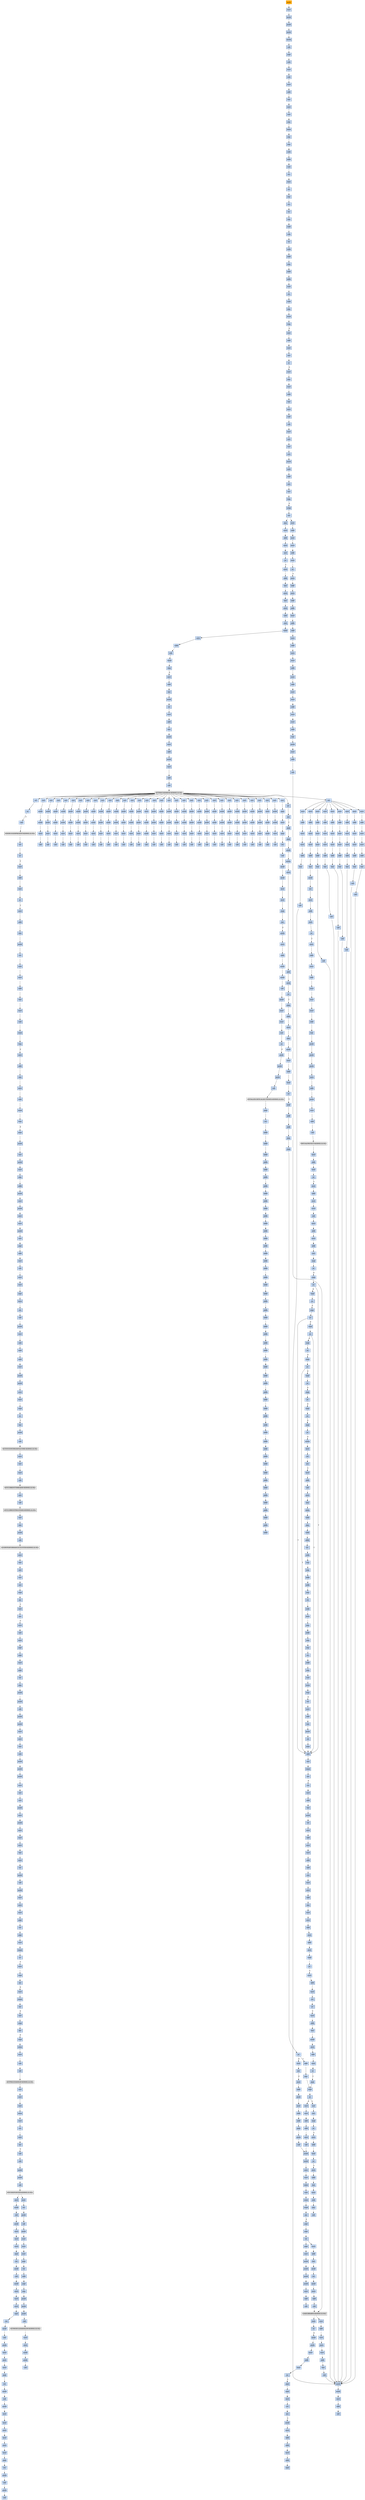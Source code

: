 strict digraph G {
	graph [bgcolor=transparent,
		name=G
	];
	node [color=lightsteelblue,
		fillcolor=lightsteelblue,
		shape=rectangle,
		style=filled
	];
	a0x00426060pushl_ebp	[color=lightgrey,
		fillcolor=orange,
		label=pushl];
	a0x00426061movl_esp_ebp	[label=movl];
	a0x00426060pushl_ebp -> a0x00426061movl_esp_ebp	[color="#000000"];
	a0x00426063pushl_ebx	[label=pushl];
	a0x00426061movl_esp_ebp -> a0x00426063pushl_ebx	[color="#000000"];
	a0x00426064pushl_esi	[label=pushl];
	a0x00426063pushl_ebx -> a0x00426064pushl_esi	[color="#000000"];
	a0x00426065pushl_edi	[label=pushl];
	a0x00426064pushl_esi -> a0x00426065pushl_edi	[color="#000000"];
	a0x00426066pusha_	[label=pusha];
	a0x00426065pushl_edi -> a0x00426066pusha_	[color="#000000"];
	a0x00426067call_0x0042606c	[label=call];
	a0x00426066pusha_ -> a0x00426067call_0x0042606c	[color="#000000"];
	a0x0042606cpopl_ebp	[label=popl];
	a0x00426067call_0x0042606c -> a0x0042606cpopl_ebp	[color="#000000"];
	a0x0042606dsubl_0x40286cUINT32_ebp	[label=subl];
	a0x0042606cpopl_ebp -> a0x0042606dsubl_0x40286cUINT32_ebp	[color="#000000"];
	a0x00426073movl_0x40345dUINT32_ecx	[label=movl];
	a0x0042606dsubl_0x40286cUINT32_ebp -> a0x00426073movl_0x40345dUINT32_ecx	[color="#000000"];
	a0x00426078subl_0x4028c6UINT32_ecx	[label=subl];
	a0x00426073movl_0x40345dUINT32_ecx -> a0x00426078subl_0x4028c6UINT32_ecx	[color="#000000"];
	a0x0042607emovl_ebp_edx	[label=movl];
	a0x00426078subl_0x4028c6UINT32_ecx -> a0x0042607emovl_ebp_edx	[color="#000000"];
	a0x00426080addl_0x4028c6UINT32_edx	[label=addl];
	a0x0042607emovl_ebp_edx -> a0x00426080addl_0x4028c6UINT32_edx	[color="#000000"];
	a0x00426086leal_edx__edi	[label=leal];
	a0x00426080addl_0x4028c6UINT32_edx -> a0x00426086leal_edx__edi	[color="#000000"];
	a0x00426088movl_edi_esi	[label=movl];
	a0x00426086leal_edx__edi -> a0x00426088movl_edi_esi	[color="#000000"];
	a0x0042608axorl_eax_eax	[label=xorl];
	a0x00426088movl_edi_esi -> a0x0042608axorl_eax_eax	[color="#000000"];
	a0x0042608cjmp_0x00426092	[label=jmp];
	a0x0042608axorl_eax_eax -> a0x0042608cjmp_0x00426092	[color="#000000"];
	a0x00426092lodsb_ds_esi__al	[label=lodsb];
	a0x0042608cjmp_0x00426092 -> a0x00426092lodsb_ds_esi__al	[color="#000000"];
	a0x00426093jmp_0x00426096	[label=jmp];
	a0x00426092lodsb_ds_esi__al -> a0x00426093jmp_0x00426096	[color="#000000"];
	a0x00426096jmp_0x00426099	[label=jmp];
	a0x00426093jmp_0x00426096 -> a0x00426096jmp_0x00426099	[color="#000000"];
	a0x00426099subb_0xffffffc4UINT8_al	[label=subb];
	a0x00426096jmp_0x00426099 -> a0x00426099subb_0xffffffc4UINT8_al	[color="#000000"];
	a0x0042609baddb_cl_al	[label=addb];
	a0x00426099subb_0xffffffc4UINT8_al -> a0x0042609baddb_cl_al	[color="#000000"];
	a0x0042609drorb_0x2aUINT8_al	[label=rorb];
	a0x0042609baddb_cl_al -> a0x0042609drorb_0x2aUINT8_al	[color="#000000"];
	a0x004260a0stc_	[label=stc];
	a0x0042609drorb_0x2aUINT8_al -> a0x004260a0stc_	[color="#000000"];
	a0x004260a1decb_al	[label=decb];
	a0x004260a0stc_ -> a0x004260a1decb_al	[color="#000000"];
	a0x004260a3clc_	[label=clc];
	a0x004260a1decb_al -> a0x004260a3clc_	[color="#000000"];
	a0x004260a4jmp_0x004260a7	[label=jmp];
	a0x004260a3clc_ -> a0x004260a4jmp_0x004260a7	[color="#000000"];
	a0x004260a7stc_	[label=stc];
	a0x004260a4jmp_0x004260a7 -> a0x004260a7stc_	[color="#000000"];
	a0x004260a8stc_	[label=stc];
	a0x004260a7stc_ -> a0x004260a8stc_	[color="#000000"];
	a0x004260a9nop_	[label=nop];
	a0x004260a8stc_ -> a0x004260a9nop_	[color="#000000"];
	a0x004260aasubb_cl_al	[label=subb];
	a0x004260a9nop_ -> a0x004260aasubb_cl_al	[color="#000000"];
	a0x004260acrolb_0xffffffa9UINT8_al	[label=rolb];
	a0x004260aasubb_cl_al -> a0x004260acrolb_0xffffffa9UINT8_al	[color="#000000"];
	a0x004260afclc_	[label=clc];
	a0x004260acrolb_0xffffffa9UINT8_al -> a0x004260afclc_	[color="#000000"];
	a0x004260b0subb_cl_al	[label=subb];
	a0x004260afclc_ -> a0x004260b0subb_cl_al	[color="#000000"];
	a0x004260b2addb_cl_al	[label=addb];
	a0x004260b0subb_cl_al -> a0x004260b2addb_cl_al	[color="#000000"];
	a0x004260b4jmp_0x004260b7	[label=jmp];
	a0x004260b2addb_cl_al -> a0x004260b4jmp_0x004260b7	[color="#000000"];
	a0x004260b7addb_cl_al	[label=addb];
	a0x004260b4jmp_0x004260b7 -> a0x004260b7addb_cl_al	[color="#000000"];
	a0x004260b9addb_cl_al	[label=addb];
	a0x004260b7addb_cl_al -> a0x004260b9addb_cl_al	[color="#000000"];
	a0x004260bbxorb_0xffffffa9UINT8_al	[label=xorb];
	a0x004260b9addb_cl_al -> a0x004260bbxorb_0xffffffa9UINT8_al	[color="#000000"];
	a0x004260bdstc_	[label=stc];
	a0x004260bbxorb_0xffffffa9UINT8_al -> a0x004260bdstc_	[color="#000000"];
	a0x004260besubb_0x6eUINT8_al	[label=subb];
	a0x004260bdstc_ -> a0x004260besubb_0x6eUINT8_al	[color="#000000"];
	a0x004260c0jmp_0x004260c3	[label=jmp];
	a0x004260besubb_0x6eUINT8_al -> a0x004260c0jmp_0x004260c3	[color="#000000"];
	a0x004260c3stosb_al_es_edi_	[label=stosb];
	a0x004260c0jmp_0x004260c3 -> a0x004260c3stosb_al_es_edi_	[color="#000000"];
	a0x004260c4loop_0x00426092	[label=loop];
	a0x004260c3stosb_al_es_edi_ -> a0x004260c4loop_0x00426092	[color="#000000"];
	a0x004260c6movl_ebp_edx	[label=movl];
	a0x004260c4loop_0x00426092 -> a0x004260c6movl_ebp_edx	[color="#000000",
		label=F];
	a0x004260c8addl_0x40321fUINT32_edx	[label=addl];
	a0x004260c6movl_ebp_edx -> a0x004260c8addl_0x40321fUINT32_edx	[color="#000000"];
	a0x004260cemovl_0x20esp__eax	[label=movl];
	a0x004260c8addl_0x40321fUINT32_edx -> a0x004260cemovl_0x20esp__eax	[color="#000000"];
	a0x004260d2incl_eax	[label=incl];
	a0x004260cemovl_0x20esp__eax -> a0x004260d2incl_eax	[color="#000000"];
	a0x004260d3js_0x004260dd	[label=js];
	a0x004260d2incl_eax -> a0x004260d3js_0x004260dd	[color="#000000"];
	a0x004260d5movl_0x1UINT32_edx_	[label=movl];
	a0x004260d3js_0x004260dd -> a0x004260d5movl_0x1UINT32_edx_	[color="#000000",
		label=F];
	a0x004260dbjmp_0x004260e3	[label=jmp];
	a0x004260d5movl_0x1UINT32_edx_ -> a0x004260dbjmp_0x004260e3	[color="#000000"];
	a0x004260e3movl_ebp_edx	[label=movl];
	a0x004260dbjmp_0x004260e3 -> a0x004260e3movl_ebp_edx	[color="#000000"];
	a0x004260e5addl_0x402866UINT32_edx	[label=addl];
	a0x004260e3movl_ebp_edx -> a0x004260e5addl_0x402866UINT32_edx	[color="#000000"];
	a0x004260ebleal_edx__eax	[label=leal];
	a0x004260e5addl_0x402866UINT32_edx -> a0x004260ebleal_edx__eax	[color="#000000"];
	a0x004260edmovl_0x403065UINT32_ecx	[label=movl];
	a0x004260ebleal_edx__eax -> a0x004260edmovl_0x403065UINT32_ecx	[color="#000000"];
	a0x004260f2subl_0x402866UINT32_ecx	[label=subl];
	a0x004260edmovl_0x403065UINT32_ecx -> a0x004260f2subl_0x402866UINT32_ecx	[color="#000000"];
	a0x004260f8call_0x00426401	[label=call];
	a0x004260f2subl_0x402866UINT32_ecx -> a0x004260f8call_0x00426401	[color="#000000"];
	a0x00426401movl_eax_edi	[label=movl];
	a0x004260f8call_0x00426401 -> a0x00426401movl_eax_edi	[color="#000000"];
	a0x00426403xorl_eax_eax	[label=xorl];
	a0x00426401movl_eax_edi -> a0x00426403xorl_eax_eax	[color="#000000"];
	a0x00426405xorl_ebx_ebx	[label=xorl];
	a0x00426403xorl_eax_eax -> a0x00426405xorl_ebx_ebx	[color="#000000"];
	a0x00426407xorl_edx_edx	[label=xorl];
	a0x00426405xorl_ebx_ebx -> a0x00426407xorl_edx_edx	[color="#000000"];
	a0x00426409movb_edi__al	[label=movb];
	a0x00426407xorl_edx_edx -> a0x00426409movb_edi__al	[color="#000000"];
	a0x0042640bmull_edx_eax	[label=mull];
	a0x00426409movb_edi__al -> a0x0042640bmull_edx_eax	[color="#000000"];
	a0x0042640daddl_eax_ebx	[label=addl];
	a0x0042640bmull_edx_eax -> a0x0042640daddl_eax_ebx	[color="#000000"];
	a0x0042640fincl_edx	[label=incl];
	a0x0042640daddl_eax_ebx -> a0x0042640fincl_edx	[color="#000000"];
	a0x00426410incl_edi	[label=incl];
	a0x0042640fincl_edx -> a0x00426410incl_edi	[color="#000000"];
	a0x00426411loop_0x00426409	[label=loop];
	a0x00426410incl_edi -> a0x00426411loop_0x00426409	[color="#000000"];
	a0x00426413xchgl_eax_ebx	[label=xchgl];
	a0x00426411loop_0x00426409 -> a0x00426413xchgl_eax_ebx	[color="#000000",
		label=F];
	a0x00426414ret	[label=ret];
	a0x00426413xchgl_eax_ebx -> a0x00426414ret	[color="#000000"];
	a0x004260fdmovl_ebp_edx	[label=movl];
	a0x00426414ret -> a0x004260fdmovl_ebp_edx	[color="#000000"];
	a0x00426815jmp_0x00426819	[label=jmp];
	a0x00426414ret -> a0x00426815jmp_0x00426819	[color="#000000"];
	a0x004260ffaddl_0x40321bUINT32_edx	[label=addl];
	a0x004260fdmovl_ebp_edx -> a0x004260ffaddl_0x40321bUINT32_edx	[color="#000000"];
	a0x00426105movl_eax_edx_	[label=movl];
	a0x004260ffaddl_0x40321bUINT32_edx -> a0x00426105movl_eax_edx_	[color="#000000"];
	a0x00426107movl_ebp_edx	[label=movl];
	a0x00426105movl_eax_edx_ -> a0x00426107movl_ebp_edx	[color="#000000"];
	a0x00426109addl_0x403213UINT32_edx	[label=addl];
	a0x00426107movl_ebp_edx -> a0x00426109addl_0x403213UINT32_edx	[color="#000000"];
	a0x0042610ftestl_0x1UINT32_edx_	[label=testl];
	a0x00426109addl_0x403213UINT32_edx -> a0x0042610ftestl_0x1UINT32_edx_	[color="#000000"];
	a0x00426115je_0x0042615f	[label=je];
	a0x0042610ftestl_0x1UINT32_edx_ -> a0x00426115je_0x0042615f	[color="#000000"];
	a0x0042615fmovl_ebp_edx	[label=movl];
	a0x00426115je_0x0042615f -> a0x0042615fmovl_ebp_edx	[color="#000000",
		label=T];
	a0x00426161addl_0x40320bUINT32_edx	[label=addl];
	a0x0042615fmovl_ebp_edx -> a0x00426161addl_0x40320bUINT32_edx	[color="#000000"];
	a0x00426167movl_edx__eax	[label=movl];
	a0x00426161addl_0x40320bUINT32_edx -> a0x00426167movl_edx__eax	[color="#000000"];
	a0x00426169addl_0x3ceax__eax	[label=addl];
	a0x00426167movl_edx__eax -> a0x00426169addl_0x3ceax__eax	[color="#000000"];
	a0x0042616caddl_0x80UINT32_eax	[label=addl];
	a0x00426169addl_0x3ceax__eax -> a0x0042616caddl_0x80UINT32_eax	[color="#000000"];
	a0x00426171movl_eax__ecx	[label=movl];
	a0x0042616caddl_0x80UINT32_eax -> a0x00426171movl_eax__ecx	[color="#000000"];
	a0x00426173addl_edx__ecx	[label=addl];
	a0x00426171movl_eax__ecx -> a0x00426173addl_edx__ecx	[color="#000000"];
	a0x00426175addl_0x10UINT8_ecx	[label=addl];
	a0x00426173addl_edx__ecx -> a0x00426175addl_0x10UINT8_ecx	[color="#000000"];
	a0x00426178movl_ecx__eax	[label=movl];
	a0x00426175addl_0x10UINT8_ecx -> a0x00426178movl_ecx__eax	[color="#000000"];
	a0x0042617aaddl_edx__eax	[label=addl];
	a0x00426178movl_ecx__eax -> a0x0042617aaddl_edx__eax	[color="#000000"];
	a0x0042617cmovl_eax__ebx	[label=movl];
	a0x0042617aaddl_edx__eax -> a0x0042617cmovl_eax__ebx	[color="#000000"];
	a0x0042617emovl_ebp_edx	[label=movl];
	a0x0042617cmovl_eax__ebx -> a0x0042617emovl_ebp_edx	[color="#000000"];
	a0x00426180addl_0x403397UINT32_edx	[label=addl];
	a0x0042617emovl_ebp_edx -> a0x00426180addl_0x403397UINT32_edx	[color="#000000"];
	a0x00426186movl_ebx_edx_	[label=movl];
	a0x00426180addl_0x403397UINT32_edx -> a0x00426186movl_ebx_edx_	[color="#000000"];
	a0x00426188addl_0x4UINT8_eax	[label=addl];
	a0x00426186movl_ebx_edx_ -> a0x00426188addl_0x4UINT8_eax	[color="#000000"];
	a0x0042618bmovl_eax__ebx	[label=movl];
	a0x00426188addl_0x4UINT8_eax -> a0x0042618bmovl_eax__ebx	[color="#000000"];
	a0x0042618dmovl_ebp_edx	[label=movl];
	a0x0042618bmovl_eax__ebx -> a0x0042618dmovl_ebp_edx	[color="#000000"];
	a0x0042618faddl_0x40339bUINT32_edx	[label=addl];
	a0x0042618dmovl_ebp_edx -> a0x0042618faddl_0x40339bUINT32_edx	[color="#000000"];
	a0x00426195movl_ebx_edx_	[label=movl];
	a0x0042618faddl_0x40339bUINT32_edx -> a0x00426195movl_ebx_edx_	[color="#000000"];
	a0x00426197movl_ebp_edx	[label=movl];
	a0x00426195movl_ebx_edx_ -> a0x00426197movl_ebp_edx	[color="#000000"];
	a0x00426199addl_0x40339fUINT32_edx	[label=addl];
	a0x00426197movl_ebp_edx -> a0x00426199addl_0x40339fUINT32_edx	[color="#000000"];
	a0x0042619fleal_edx__eax	[label=leal];
	a0x00426199addl_0x40339fUINT32_edx -> a0x0042619fleal_edx__eax	[color="#000000"];
	a0x004261a1pushl_eax	[label=pushl];
	a0x0042619fleal_edx__eax -> a0x004261a1pushl_eax	[color="#000000"];
	a0x004261a2movl_ebp_edx	[label=movl];
	a0x004261a1pushl_eax -> a0x004261a2movl_ebp_edx	[color="#000000"];
	a0x004261a4addl_0x403397UINT32_edx	[label=addl];
	a0x004261a2movl_ebp_edx -> a0x004261a4addl_0x403397UINT32_edx	[color="#000000"];
	a0x004261aacall_edx_	[label=call];
	a0x004261a4addl_0x403397UINT32_edx -> a0x004261aacall_edx_	[color="#000000"];
	LOADLIBRARYA_KERNEL32_DLL	[color=lightgrey,
		fillcolor=lightgrey,
		label="LOADLIBRARYA-KERNEL32-DLL"];
	a0x004261aacall_edx_ -> LOADLIBRARYA_KERNEL32_DLL	[color="#000000"];
	a0x004261acmovl_ebp_edx	[label=movl];
	LOADLIBRARYA_KERNEL32_DLL -> a0x004261acmovl_ebp_edx	[color="#000000"];
	a0x0042667atestl_eax_eax	[label=testl];
	LOADLIBRARYA_KERNEL32_DLL -> a0x0042667atestl_eax_eax	[color="#000000"];
	a0x004261aeaddl_0x4033acUINT32_edx	[label=addl];
	a0x004261acmovl_ebp_edx -> a0x004261aeaddl_0x4033acUINT32_edx	[color="#000000"];
	a0x004261b4movl_eax_esi	[label=movl];
	a0x004261aeaddl_0x4033acUINT32_edx -> a0x004261b4movl_eax_esi	[color="#000000"];
	a0x004261b6movl_eax_edx_	[label=movl];
	a0x004261b4movl_eax_esi -> a0x004261b6movl_eax_edx_	[color="#000000"];
	a0x004261b8movl_ebp_edx	[label=movl];
	a0x004261b6movl_eax_edx_ -> a0x004261b8movl_ebp_edx	[color="#000000"];
	a0x004261baaddl_0x4033b0UINT32_edx	[label=addl];
	a0x004261b8movl_ebp_edx -> a0x004261baaddl_0x4033b0UINT32_edx	[color="#000000"];
	a0x004261c0leal_edx__eax	[label=leal];
	a0x004261baaddl_0x4033b0UINT32_edx -> a0x004261c0leal_edx__eax	[color="#000000"];
	a0x004261c2call_0x004262a5	[label=call];
	a0x004261c0leal_edx__eax -> a0x004261c2call_0x004262a5	[color="#000000"];
	a0x004262a5pushl_eax	[label=pushl];
	a0x004261c2call_0x004262a5 -> a0x004262a5pushl_eax	[color="#000000"];
	a0x004262a6pushl_esi	[label=pushl];
	a0x004262a5pushl_eax -> a0x004262a6pushl_esi	[color="#000000"];
	a0x004262a7movl_ebp_edx	[label=movl];
	a0x004262a6pushl_esi -> a0x004262a7movl_ebp_edx	[color="#000000"];
	a0x004262a9addl_0x40339bUINT32_edx	[label=addl];
	a0x004262a7movl_ebp_edx -> a0x004262a9addl_0x40339bUINT32_edx	[color="#000000"];
	a0x004262afcall_edx_	[label=call];
	a0x004262a9addl_0x40339bUINT32_edx -> a0x004262afcall_edx_	[color="#000000"];
	GETPROCADDRESS_KERNEL32_DLL	[color=lightgrey,
		fillcolor=lightgrey,
		label="GETPROCADDRESS-KERNEL32-DLL"];
	a0x004262b1ret	[label=ret];
	GETPROCADDRESS_KERNEL32_DLL -> a0x004262b1ret	[color="#000000"];
	a0x00426700orl_eax_eax	[label=orl];
	GETPROCADDRESS_KERNEL32_DLL -> a0x00426700orl_eax_eax	[color="#000000"];
	a0x00426884orl_eax_eax	[label=orl];
	GETPROCADDRESS_KERNEL32_DLL -> a0x00426884orl_eax_eax	[color="#000000"];
	a0x00408c4cxorl_0x0041f358_eax	[label=xorl];
	GETPROCADDRESS_KERNEL32_DLL -> a0x00408c4cxorl_0x0041f358_eax	[color="#000000"];
	a0x00408c5fxorl_0x0041f358_eax	[label=xorl];
	GETPROCADDRESS_KERNEL32_DLL -> a0x00408c5fxorl_0x0041f358_eax	[color="#000000"];
	a0x00408c72xorl_0x0041f358_eax	[label=xorl];
	GETPROCADDRESS_KERNEL32_DLL -> a0x00408c72xorl_0x0041f358_eax	[color="#000000"];
	a0x00408c85xorl_0x0041f358_eax	[label=xorl];
	GETPROCADDRESS_KERNEL32_DLL -> a0x00408c85xorl_0x0041f358_eax	[color="#000000"];
	a0x00408c98xorl_0x0041f358_eax	[label=xorl];
	GETPROCADDRESS_KERNEL32_DLL -> a0x00408c98xorl_0x0041f358_eax	[color="#000000"];
	a0x00408cabxorl_0x0041f358_eax	[label=xorl];
	GETPROCADDRESS_KERNEL32_DLL -> a0x00408cabxorl_0x0041f358_eax	[color="#000000"];
	a0x00408cbexorl_0x0041f358_eax	[label=xorl];
	GETPROCADDRESS_KERNEL32_DLL -> a0x00408cbexorl_0x0041f358_eax	[color="#000000"];
	a0x00408cd1xorl_0x0041f358_eax	[label=xorl];
	GETPROCADDRESS_KERNEL32_DLL -> a0x00408cd1xorl_0x0041f358_eax	[color="#000000"];
	a0x00408ce4xorl_0x0041f358_eax	[label=xorl];
	GETPROCADDRESS_KERNEL32_DLL -> a0x00408ce4xorl_0x0041f358_eax	[color="#000000"];
	a0x00408cf7xorl_0x0041f358_eax	[label=xorl];
	GETPROCADDRESS_KERNEL32_DLL -> a0x00408cf7xorl_0x0041f358_eax	[color="#000000"];
	a0x00408d0axorl_0x0041f358_eax	[label=xorl];
	GETPROCADDRESS_KERNEL32_DLL -> a0x00408d0axorl_0x0041f358_eax	[color="#000000"];
	a0x00408d1dxorl_0x0041f358_eax	[label=xorl];
	GETPROCADDRESS_KERNEL32_DLL -> a0x00408d1dxorl_0x0041f358_eax	[color="#000000"];
	a0x00408d30xorl_0x0041f358_eax	[label=xorl];
	GETPROCADDRESS_KERNEL32_DLL -> a0x00408d30xorl_0x0041f358_eax	[color="#000000"];
	a0x00408d43xorl_0x0041f358_eax	[label=xorl];
	GETPROCADDRESS_KERNEL32_DLL -> a0x00408d43xorl_0x0041f358_eax	[color="#000000"];
	a0x00408d56xorl_0x0041f358_eax	[label=xorl];
	GETPROCADDRESS_KERNEL32_DLL -> a0x00408d56xorl_0x0041f358_eax	[color="#000000"];
	a0x00408d69xorl_0x0041f358_eax	[label=xorl];
	GETPROCADDRESS_KERNEL32_DLL -> a0x00408d69xorl_0x0041f358_eax	[color="#000000"];
	a0x00408d7cxorl_0x0041f358_eax	[label=xorl];
	GETPROCADDRESS_KERNEL32_DLL -> a0x00408d7cxorl_0x0041f358_eax	[color="#000000"];
	a0x00408d8fxorl_0x0041f358_eax	[label=xorl];
	GETPROCADDRESS_KERNEL32_DLL -> a0x00408d8fxorl_0x0041f358_eax	[color="#000000"];
	a0x00408da2xorl_0x0041f358_eax	[label=xorl];
	GETPROCADDRESS_KERNEL32_DLL -> a0x00408da2xorl_0x0041f358_eax	[color="#000000"];
	a0x00408db5xorl_0x0041f358_eax	[label=xorl];
	GETPROCADDRESS_KERNEL32_DLL -> a0x00408db5xorl_0x0041f358_eax	[color="#000000"];
	a0x00408dc8xorl_0x0041f358_eax	[label=xorl];
	GETPROCADDRESS_KERNEL32_DLL -> a0x00408dc8xorl_0x0041f358_eax	[color="#000000"];
	a0x00408ddbxorl_0x0041f358_eax	[label=xorl];
	GETPROCADDRESS_KERNEL32_DLL -> a0x00408ddbxorl_0x0041f358_eax	[color="#000000"];
	a0x00408deexorl_0x0041f358_eax	[label=xorl];
	GETPROCADDRESS_KERNEL32_DLL -> a0x00408deexorl_0x0041f358_eax	[color="#000000"];
	a0x00408e01xorl_0x0041f358_eax	[label=xorl];
	GETPROCADDRESS_KERNEL32_DLL -> a0x00408e01xorl_0x0041f358_eax	[color="#000000"];
	a0x00408e14xorl_0x0041f358_eax	[label=xorl];
	GETPROCADDRESS_KERNEL32_DLL -> a0x00408e14xorl_0x0041f358_eax	[color="#000000"];
	a0x00408e27xorl_0x0041f358_eax	[label=xorl];
	GETPROCADDRESS_KERNEL32_DLL -> a0x00408e27xorl_0x0041f358_eax	[color="#000000"];
	a0x00408e3axorl_0x0041f358_eax	[label=xorl];
	GETPROCADDRESS_KERNEL32_DLL -> a0x00408e3axorl_0x0041f358_eax	[color="#000000"];
	a0x00408e4dxorl_0x0041f358_eax	[label=xorl];
	GETPROCADDRESS_KERNEL32_DLL -> a0x00408e4dxorl_0x0041f358_eax	[color="#000000"];
	a0x00408e60xorl_0x0041f358_eax	[label=xorl];
	GETPROCADDRESS_KERNEL32_DLL -> a0x00408e60xorl_0x0041f358_eax	[color="#000000"];
	a0x00408e73xorl_0x0041f358_eax	[label=xorl];
	GETPROCADDRESS_KERNEL32_DLL -> a0x00408e73xorl_0x0041f358_eax	[color="#000000"];
	a0x00408e86xorl_0x0041f358_eax	[label=xorl];
	GETPROCADDRESS_KERNEL32_DLL -> a0x00408e86xorl_0x0041f358_eax	[color="#000000"];
	a0x00408e99xorl_0x0041f358_eax	[label=xorl];
	GETPROCADDRESS_KERNEL32_DLL -> a0x00408e99xorl_0x0041f358_eax	[color="#000000"];
	a0x00408eacxorl_0x0041f358_eax	[label=xorl];
	GETPROCADDRESS_KERNEL32_DLL -> a0x00408eacxorl_0x0041f358_eax	[color="#000000"];
	a0x004261c7movl_ebp_edx	[label=movl];
	a0x004262b1ret -> a0x004261c7movl_ebp_edx	[color="#000000"];
	a0x004261e0movl_ebp_edx	[label=movl];
	a0x004262b1ret -> a0x004261e0movl_ebp_edx	[color="#000000"];
	a0x004261f9movl_ebp_edx	[label=movl];
	a0x004262b1ret -> a0x004261f9movl_ebp_edx	[color="#000000"];
	a0x00426212movl_ebp_edx	[label=movl];
	a0x004262b1ret -> a0x00426212movl_ebp_edx	[color="#000000"];
	a0x0042622bmovl_ebp_edx	[label=movl];
	a0x004262b1ret -> a0x0042622bmovl_ebp_edx	[color="#000000"];
	a0x00426244movl_ebp_edx	[label=movl];
	a0x004262b1ret -> a0x00426244movl_ebp_edx	[color="#000000"];
	a0x0042625dmovl_ebp_edx	[label=movl];
	a0x004262b1ret -> a0x0042625dmovl_ebp_edx	[color="#000000"];
	a0x00426276movl_ebp_edx	[label=movl];
	a0x004262b1ret -> a0x00426276movl_ebp_edx	[color="#000000"];
	a0x0042628fmovl_ebp_edx	[label=movl];
	a0x004262b1ret -> a0x0042628fmovl_ebp_edx	[color="#000000"];
	a0x004261c9addl_0x4033c1UINT32_edx	[label=addl];
	a0x004261c7movl_ebp_edx -> a0x004261c9addl_0x4033c1UINT32_edx	[color="#000000"];
	a0x004261cfmovl_eax_edx_	[label=movl];
	a0x004261c9addl_0x4033c1UINT32_edx -> a0x004261cfmovl_eax_edx_	[color="#000000"];
	a0x004261d1movl_ebp_edx	[label=movl];
	a0x004261cfmovl_eax_edx_ -> a0x004261d1movl_ebp_edx	[color="#000000"];
	a0x004261d3addl_0x4033c5UINT32_edx	[label=addl];
	a0x004261d1movl_ebp_edx -> a0x004261d3addl_0x4033c5UINT32_edx	[color="#000000"];
	a0x004261d9leal_edx__eax	[label=leal];
	a0x004261d3addl_0x4033c5UINT32_edx -> a0x004261d9leal_edx__eax	[color="#000000"];
	a0x004261dbcall_0x004262a5	[label=call];
	a0x004261d9leal_edx__eax -> a0x004261dbcall_0x004262a5	[color="#000000"];
	a0x004261dbcall_0x004262a5 -> a0x004262a5pushl_eax	[color="#000000"];
	a0x004261e2addl_0x4033d4UINT32_edx	[label=addl];
	a0x004261e0movl_ebp_edx -> a0x004261e2addl_0x4033d4UINT32_edx	[color="#000000"];
	a0x004261e8movl_eax_edx_	[label=movl];
	a0x004261e2addl_0x4033d4UINT32_edx -> a0x004261e8movl_eax_edx_	[color="#000000"];
	a0x004261eamovl_ebp_edx	[label=movl];
	a0x004261e8movl_eax_edx_ -> a0x004261eamovl_ebp_edx	[color="#000000"];
	a0x004261ecaddl_0x4033d8UINT32_edx	[label=addl];
	a0x004261eamovl_ebp_edx -> a0x004261ecaddl_0x4033d8UINT32_edx	[color="#000000"];
	a0x004261f2leal_edx__eax	[label=leal];
	a0x004261ecaddl_0x4033d8UINT32_edx -> a0x004261f2leal_edx__eax	[color="#000000"];
	a0x004261f4call_0x004262a5	[label=call];
	a0x004261f2leal_edx__eax -> a0x004261f4call_0x004262a5	[color="#000000"];
	a0x004261f4call_0x004262a5 -> a0x004262a5pushl_eax	[color="#000000"];
	a0x004261fbaddl_0x4033ebUINT32_edx	[label=addl];
	a0x004261f9movl_ebp_edx -> a0x004261fbaddl_0x4033ebUINT32_edx	[color="#000000"];
	a0x00426201movl_eax_edx_	[label=movl];
	a0x004261fbaddl_0x4033ebUINT32_edx -> a0x00426201movl_eax_edx_	[color="#000000"];
	a0x00426203movl_ebp_edx	[label=movl];
	a0x00426201movl_eax_edx_ -> a0x00426203movl_ebp_edx	[color="#000000"];
	a0x00426205addl_0x4033efUINT32_edx	[label=addl];
	a0x00426203movl_ebp_edx -> a0x00426205addl_0x4033efUINT32_edx	[color="#000000"];
	a0x0042620bleal_edx__eax	[label=leal];
	a0x00426205addl_0x4033efUINT32_edx -> a0x0042620bleal_edx__eax	[color="#000000"];
	a0x0042620dcall_0x004262a5	[label=call];
	a0x0042620bleal_edx__eax -> a0x0042620dcall_0x004262a5	[color="#000000"];
	a0x0042620dcall_0x004262a5 -> a0x004262a5pushl_eax	[color="#000000"];
	a0x00426214addl_0x4033fbUINT32_edx	[label=addl];
	a0x00426212movl_ebp_edx -> a0x00426214addl_0x4033fbUINT32_edx	[color="#000000"];
	a0x0042621amovl_eax_edx_	[label=movl];
	a0x00426214addl_0x4033fbUINT32_edx -> a0x0042621amovl_eax_edx_	[color="#000000"];
	a0x0042621cmovl_ebp_edx	[label=movl];
	a0x0042621amovl_eax_edx_ -> a0x0042621cmovl_ebp_edx	[color="#000000"];
	a0x0042621eaddl_0x4033ffUINT32_edx	[label=addl];
	a0x0042621cmovl_ebp_edx -> a0x0042621eaddl_0x4033ffUINT32_edx	[color="#000000"];
	a0x00426224leal_edx__eax	[label=leal];
	a0x0042621eaddl_0x4033ffUINT32_edx -> a0x00426224leal_edx__eax	[color="#000000"];
	a0x00426226call_0x004262a5	[label=call];
	a0x00426224leal_edx__eax -> a0x00426226call_0x004262a5	[color="#000000"];
	a0x00426226call_0x004262a5 -> a0x004262a5pushl_eax	[color="#000000"];
	a0x0042622daddl_0x40340bUINT32_edx	[label=addl];
	a0x0042622bmovl_ebp_edx -> a0x0042622daddl_0x40340bUINT32_edx	[color="#000000"];
	a0x00426233movl_eax_edx_	[label=movl];
	a0x0042622daddl_0x40340bUINT32_edx -> a0x00426233movl_eax_edx_	[color="#000000"];
	a0x00426235movl_ebp_edx	[label=movl];
	a0x00426233movl_eax_edx_ -> a0x00426235movl_ebp_edx	[color="#000000"];
	a0x00426237addl_0x40340fUINT32_edx	[label=addl];
	a0x00426235movl_ebp_edx -> a0x00426237addl_0x40340fUINT32_edx	[color="#000000"];
	a0x0042623dleal_edx__eax	[label=leal];
	a0x00426237addl_0x40340fUINT32_edx -> a0x0042623dleal_edx__eax	[color="#000000"];
	a0x0042623fcall_0x004262a5	[label=call];
	a0x0042623dleal_edx__eax -> a0x0042623fcall_0x004262a5	[color="#000000"];
	a0x0042623fcall_0x004262a5 -> a0x004262a5pushl_eax	[color="#000000"];
	a0x00426246addl_0x40341aUINT32_edx	[label=addl];
	a0x00426244movl_ebp_edx -> a0x00426246addl_0x40341aUINT32_edx	[color="#000000"];
	a0x0042624cmovl_eax_edx_	[label=movl];
	a0x00426246addl_0x40341aUINT32_edx -> a0x0042624cmovl_eax_edx_	[color="#000000"];
	a0x0042624emovl_ebp_edx	[label=movl];
	a0x0042624cmovl_eax_edx_ -> a0x0042624emovl_ebp_edx	[color="#000000"];
	a0x00426250addl_0x40341eUINT32_edx	[label=addl];
	a0x0042624emovl_ebp_edx -> a0x00426250addl_0x40341eUINT32_edx	[color="#000000"];
	a0x00426256leal_edx__eax	[label=leal];
	a0x00426250addl_0x40341eUINT32_edx -> a0x00426256leal_edx__eax	[color="#000000"];
	a0x00426258call_0x004262a5	[label=call];
	a0x00426256leal_edx__eax -> a0x00426258call_0x004262a5	[color="#000000"];
	a0x00426258call_0x004262a5 -> a0x004262a5pushl_eax	[color="#000000"];
	a0x0042625faddl_0x403427UINT32_edx	[label=addl];
	a0x0042625dmovl_ebp_edx -> a0x0042625faddl_0x403427UINT32_edx	[color="#000000"];
	a0x00426265movl_eax_edx_	[label=movl];
	a0x0042625faddl_0x403427UINT32_edx -> a0x00426265movl_eax_edx_	[color="#000000"];
	a0x00426267movl_ebp_edx	[label=movl];
	a0x00426265movl_eax_edx_ -> a0x00426267movl_ebp_edx	[color="#000000"];
	a0x00426269addl_0x40342bUINT32_edx	[label=addl];
	a0x00426267movl_ebp_edx -> a0x00426269addl_0x40342bUINT32_edx	[color="#000000"];
	a0x0042626fleal_edx__eax	[label=leal];
	a0x00426269addl_0x40342bUINT32_edx -> a0x0042626fleal_edx__eax	[color="#000000"];
	a0x00426271call_0x004262a5	[label=call];
	a0x0042626fleal_edx__eax -> a0x00426271call_0x004262a5	[color="#000000"];
	a0x00426271call_0x004262a5 -> a0x004262a5pushl_eax	[color="#000000"];
	a0x00426278addl_0x403437UINT32_edx	[label=addl];
	a0x00426276movl_ebp_edx -> a0x00426278addl_0x403437UINT32_edx	[color="#000000"];
	a0x0042627emovl_eax_edx_	[label=movl];
	a0x00426278addl_0x403437UINT32_edx -> a0x0042627emovl_eax_edx_	[color="#000000"];
	a0x00426280movl_ebp_edx	[label=movl];
	a0x0042627emovl_eax_edx_ -> a0x00426280movl_ebp_edx	[color="#000000"];
	a0x00426282addl_0x40343bUINT32_edx	[label=addl];
	a0x00426280movl_ebp_edx -> a0x00426282addl_0x40343bUINT32_edx	[color="#000000"];
	a0x00426288leal_edx__eax	[label=leal];
	a0x00426282addl_0x40343bUINT32_edx -> a0x00426288leal_edx__eax	[color="#000000"];
	a0x0042628acall_0x004262a5	[label=call];
	a0x00426288leal_edx__eax -> a0x0042628acall_0x004262a5	[color="#000000"];
	a0x0042628acall_0x004262a5 -> a0x004262a5pushl_eax	[color="#000000"];
	a0x00426291addl_0x403447UINT32_edx	[label=addl];
	a0x0042628fmovl_ebp_edx -> a0x00426291addl_0x403447UINT32_edx	[color="#000000"];
	a0x00426297movl_eax_edx_	[label=movl];
	a0x00426291addl_0x403447UINT32_edx -> a0x00426297movl_eax_edx_	[color="#000000"];
	a0x00426299movl_ebp_edx	[label=movl];
	a0x00426297movl_eax_edx_ -> a0x00426299movl_ebp_edx	[color="#000000"];
	a0x0042629baddl_0x402ab2UINT32_edx	[label=addl];
	a0x00426299movl_ebp_edx -> a0x0042629baddl_0x402ab2UINT32_edx	[color="#000000"];
	a0x004262a1leal_edx__eax	[label=leal];
	a0x0042629baddl_0x402ab2UINT32_edx -> a0x004262a1leal_edx__eax	[color="#000000"];
	a0x004262a3pushl_eax	[label=pushl];
	a0x004262a1leal_edx__eax -> a0x004262a3pushl_eax	[color="#000000"];
	a0x004262a4ret	[label=ret];
	a0x004262a3pushl_eax -> a0x004262a4ret	[color="#000000"];
	a0x004262b2movl_ebp_edx	[label=movl];
	a0x004262a4ret -> a0x004262b2movl_ebp_edx	[color="#000000"];
	a0x004262b4addl_0x403213UINT32_edx	[label=addl];
	a0x004262b2movl_ebp_edx -> a0x004262b4addl_0x403213UINT32_edx	[color="#000000"];
	a0x004262batestl_0x10UINT32_edx_	[label=testl];
	a0x004262b4addl_0x403213UINT32_edx -> a0x004262batestl_0x10UINT32_edx_	[color="#000000"];
	a0x004262c0je_0x004262fd	[label=je];
	a0x004262batestl_0x10UINT32_edx_ -> a0x004262c0je_0x004262fd	[color="#000000"];
	a0x004262fdmovl_ebp_edx	[label=movl];
	a0x004262c0je_0x004262fd -> a0x004262fdmovl_ebp_edx	[color="#000000",
		label=T];
	a0x004262ffaddl_0x40320bUINT32_edx	[label=addl];
	a0x004262fdmovl_ebp_edx -> a0x004262ffaddl_0x40320bUINT32_edx	[color="#000000"];
	a0x00426305movl_edx__edi	[label=movl];
	a0x004262ffaddl_0x40320bUINT32_edx -> a0x00426305movl_edx__edi	[color="#000000"];
	a0x00426307addl_0x3cedi__edi	[label=addl];
	a0x00426305movl_edx__edi -> a0x00426307addl_0x3cedi__edi	[color="#000000"];
	a0x0042630amovl_edx__esi	[label=movl];
	a0x00426307addl_0x3cedi__edi -> a0x0042630amovl_edx__esi	[color="#000000"];
	a0x0042630cmovl_0x54edi__ecx	[label=movl];
	a0x0042630amovl_edx__esi -> a0x0042630cmovl_0x54edi__ecx	[color="#000000"];
	a0x0042630fmovl_ebp_edx	[label=movl];
	a0x0042630cmovl_0x54edi__ecx -> a0x0042630fmovl_ebp_edx	[color="#000000"];
	a0x00426311addl_0x403479UINT32_edx	[label=addl];
	a0x0042630fmovl_ebp_edx -> a0x00426311addl_0x403479UINT32_edx	[color="#000000"];
	a0x00426317leal_edx__eax	[label=leal];
	a0x00426311addl_0x403479UINT32_edx -> a0x00426317leal_edx__eax	[color="#000000"];
	a0x00426319pushl_eax	[label=pushl];
	a0x00426317leal_edx__eax -> a0x00426319pushl_eax	[color="#000000"];
	a0x0042631apushl_0x4UINT8	[label=pushl];
	a0x00426319pushl_eax -> a0x0042631apushl_0x4UINT8	[color="#000000"];
	a0x0042631cpushl_ecx	[label=pushl];
	a0x0042631apushl_0x4UINT8 -> a0x0042631cpushl_ecx	[color="#000000"];
	a0x0042631dmovl_ebp_edx	[label=movl];
	a0x0042631cpushl_ecx -> a0x0042631dmovl_ebp_edx	[color="#000000"];
	a0x0042631faddl_0x40320bUINT32_edx	[label=addl];
	a0x0042631dmovl_ebp_edx -> a0x0042631faddl_0x40320bUINT32_edx	[color="#000000"];
	a0x00426325pushl_edx_	[label=pushl];
	a0x0042631faddl_0x40320bUINT32_edx -> a0x00426325pushl_edx_	[color="#000000"];
	a0x00426327movl_ebp_edx	[label=movl];
	a0x00426325pushl_edx_ -> a0x00426327movl_ebp_edx	[color="#000000"];
	a0x00426329addl_0x4033d4UINT32_edx	[label=addl];
	a0x00426327movl_ebp_edx -> a0x00426329addl_0x4033d4UINT32_edx	[color="#000000"];
	a0x0042632fcall_edx_	[label=call];
	a0x00426329addl_0x4033d4UINT32_edx -> a0x0042632fcall_edx_	[color="#000000"];
	VIRTUALPROTECT_KERNEL32_DLL	[color=lightgrey,
		fillcolor=lightgrey,
		label="VIRTUALPROTECT-KERNEL32-DLL"];
	a0x0042632fcall_edx_ -> VIRTUALPROTECT_KERNEL32_DLL	[color="#000000"];
	a0x00426331movl_ebp_edx	[label=movl];
	VIRTUALPROTECT_KERNEL32_DLL -> a0x00426331movl_ebp_edx	[color="#000000"];
	a0x00426333addl_0x403213UINT32_edx	[label=addl];
	a0x00426331movl_ebp_edx -> a0x00426333addl_0x403213UINT32_edx	[color="#000000"];
	a0x00426339testl_0x8UINT32_edx_	[label=testl];
	a0x00426333addl_0x403213UINT32_edx -> a0x00426339testl_0x8UINT32_edx_	[color="#000000"];
	a0x0042633fje_0x0042642e	[label=je];
	a0x00426339testl_0x8UINT32_edx_ -> a0x0042633fje_0x0042642e	[color="#000000"];
	a0x0042642emovl_ebp_edx	[label=movl];
	a0x0042633fje_0x0042642e -> a0x0042642emovl_ebp_edx	[color="#000000",
		label=T];
	a0x00426430addl_0x40320bUINT32_edx	[label=addl];
	a0x0042642emovl_ebp_edx -> a0x00426430addl_0x40320bUINT32_edx	[color="#000000"];
	a0x00426436movl_edx__eax	[label=movl];
	a0x00426430addl_0x40320bUINT32_edx -> a0x00426436movl_edx__eax	[color="#000000"];
	a0x00426438movl_0x1UINT32_ebx	[label=movl];
	a0x00426436movl_edx__eax -> a0x00426438movl_0x1UINT32_ebx	[color="#000000"];
	a0x0042643dcall_0x00426494	[label=call];
	a0x00426438movl_0x1UINT32_ebx -> a0x0042643dcall_0x00426494	[color="#000000"];
	a0x00426494movl_eax_edi	[label=movl];
	a0x0042643dcall_0x00426494 -> a0x00426494movl_eax_edi	[color="#000000"];
	a0x00426496addl_0x3cedi__edi	[label=addl];
	a0x00426494movl_eax_edi -> a0x00426496addl_0x3cedi__edi	[color="#000000"];
	a0x00426499movl_edi_esi	[label=movl];
	a0x00426496addl_0x3cedi__edi -> a0x00426499movl_edi_esi	[color="#000000"];
	a0x0042649baddl_0xf8UINT32_esi	[label=addl];
	a0x00426499movl_edi_esi -> a0x0042649baddl_0xf8UINT32_esi	[color="#000000"];
	a0x004264a1xorl_edx_edx	[label=xorl];
	a0x0042649baddl_0xf8UINT32_esi -> a0x004264a1xorl_edx_edx	[color="#000000"];
	a0x004264a3cmpl_0x63727372UINT32_ds_esi_	[label=cmpl];
	a0x004264a1xorl_edx_edx -> a0x004264a3cmpl_0x63727372UINT32_ds_esi_	[color="#000000"];
	a0x004264aaje_0x0042653f	[label=je];
	a0x004264a3cmpl_0x63727372UINT32_ds_esi_ -> a0x004264aaje_0x0042653f	[color="#000000"];
	a0x004264b0cmpl_0x7273722eUINT32_ds_esi_	[label=cmpl];
	a0x004264aaje_0x0042653f -> a0x004264b0cmpl_0x7273722eUINT32_ds_esi_	[color="#000000",
		label=F];
	a0x004264b7je_0x0042653f	[label=je];
	a0x004264b0cmpl_0x7273722eUINT32_ds_esi_ -> a0x004264b7je_0x0042653f	[color="#000000"];
	a0x004264bdcmpl_0x6f6c6572UINT32_ds_esi_	[label=cmpl];
	a0x004264b7je_0x0042653f -> a0x004264bdcmpl_0x6f6c6572UINT32_ds_esi_	[color="#000000",
		label=F];
	a0x0042653faddl_0x28UINT8_esi	[label=addl];
	a0x004264b7je_0x0042653f -> a0x0042653faddl_0x28UINT8_esi	[color="#000000",
		label=T];
	a0x004264c4je_0x0042653f	[label=je];
	a0x004264bdcmpl_0x6f6c6572UINT32_ds_esi_ -> a0x004264c4je_0x0042653f	[color="#000000"];
	a0x004264c6cmpl_0x6c65722eUINT32_ds_esi_	[label=cmpl];
	a0x004264c4je_0x0042653f -> a0x004264c6cmpl_0x6c65722eUINT32_ds_esi_	[color="#000000",
		label=F];
	a0x004264cdje_0x0042653f	[label=je];
	a0x004264c6cmpl_0x6c65722eUINT32_ds_esi_ -> a0x004264cdje_0x0042653f	[color="#000000"];
	a0x004264cfcmpl_0x4379UINT32_ds_esi_	[label=cmpl];
	a0x004264cdje_0x0042653f -> a0x004264cfcmpl_0x4379UINT32_ds_esi_	[color="#000000",
		label=F];
	a0x004264cdje_0x0042653f -> a0x0042653faddl_0x28UINT8_esi	[color="#000000",
		label=T];
	a0x004264d6je_0x0042653f	[label=je];
	a0x004264cfcmpl_0x4379UINT32_ds_esi_ -> a0x004264d6je_0x0042653f	[color="#000000"];
	a0x004264d8cmpl_0x6164652eUINT32_ds_esi_	[label=cmpl];
	a0x004264d6je_0x0042653f -> a0x004264d8cmpl_0x6164652eUINT32_ds_esi_	[color="#000000",
		label=F];
	a0x004264d6je_0x0042653f -> a0x0042653faddl_0x28UINT8_esi	[color="#000000",
		label=T];
	a0x004264dfje_0x0042653f	[label=je];
	a0x004264d8cmpl_0x6164652eUINT32_ds_esi_ -> a0x004264dfje_0x0042653f	[color="#000000"];
	a0x004264e1cmpl_0x6164722eUINT32_ds_esi_	[label=cmpl];
	a0x004264dfje_0x0042653f -> a0x004264e1cmpl_0x6164722eUINT32_ds_esi_	[color="#000000",
		label=F];
	a0x004264e8je_0x0042653f	[label=je];
	a0x004264e1cmpl_0x6164722eUINT32_ds_esi_ -> a0x004264e8je_0x0042653f	[color="#000000"];
	a0x004264eacmpl_0x6164692eUINT32_ds_esi_	[label=cmpl];
	a0x004264e8je_0x0042653f -> a0x004264eacmpl_0x6164692eUINT32_ds_esi_	[color="#000000",
		label=F];
	a0x004264e8je_0x0042653f -> a0x0042653faddl_0x28UINT8_esi	[color="#000000",
		label=T];
	a0x004264f1je_0x0042653f	[label=je];
	a0x004264eacmpl_0x6164692eUINT32_ds_esi_ -> a0x004264f1je_0x0042653f	[color="#000000"];
	a0x004264f3cmpl_0x736c742eUINT32_ds_esi_	[label=cmpl];
	a0x004264f1je_0x0042653f -> a0x004264f3cmpl_0x736c742eUINT32_ds_esi_	[color="#000000",
		label=F];
	a0x004264faje_0x0042653f	[label=je];
	a0x004264f3cmpl_0x736c742eUINT32_ds_esi_ -> a0x004264faje_0x0042653f	[color="#000000"];
	a0x004264fccmpl_0x0UINT8_ds_0x14esi_	[label=cmpl];
	a0x004264faje_0x0042653f -> a0x004264fccmpl_0x0UINT8_ds_0x14esi_	[color="#000000",
		label=F];
	a0x00426501je_0x0042653f	[label=je];
	a0x004264fccmpl_0x0UINT8_ds_0x14esi_ -> a0x00426501je_0x0042653f	[color="#000000"];
	a0x00426503cmpl_0x0UINT8_ds_0x10esi_	[label=cmpl];
	a0x00426501je_0x0042653f -> a0x00426503cmpl_0x0UINT8_ds_0x10esi_	[color="#000000",
		label=F];
	a0x00426508je_0x0042653f	[label=je];
	a0x00426503cmpl_0x0UINT8_ds_0x10esi_ -> a0x00426508je_0x0042653f	[color="#000000"];
	a0x0042650apusha_	[label=pusha];
	a0x00426508je_0x0042653f -> a0x0042650apusha_	[color="#000000",
		label=F];
	a0x0042650bmovl_ds_0x10esi__ecx	[label=movl];
	a0x0042650apusha_ -> a0x0042650bmovl_ds_0x10esi__ecx	[color="#000000"];
	a0x0042650forl_ebx_ebx	[label=orl];
	a0x0042650bmovl_ds_0x10esi__ecx -> a0x0042650forl_ebx_ebx	[color="#000000"];
	a0x00426511jne_0x00426520	[label=jne];
	a0x0042650forl_ebx_ebx -> a0x00426511jne_0x00426520	[color="#000000"];
	a0x00426520movl_ds_0xcesi__esi	[label=movl];
	a0x00426511jne_0x00426520 -> a0x00426520movl_ds_0xcesi__esi	[color="#000000",
		label=T];
	a0x00426524addl_eax_esi	[label=addl];
	a0x00426520movl_ds_0xcesi__esi -> a0x00426524addl_eax_esi	[color="#000000"];
	a0x00426526call_0x0042644e	[label=call];
	a0x00426524addl_eax_esi -> a0x00426526call_0x0042644e	[color="#000000"];
	a0x0042644emovl_esi_edi	[label=movl];
	a0x00426526call_0x0042644e -> a0x0042644emovl_esi_edi	[color="#000000"];
	a0x00426450jmp_0x00426456	[label=jmp];
	a0x0042644emovl_esi_edi -> a0x00426450jmp_0x00426456	[color="#000000"];
	a0x00426456lodsb_ds_esi__al	[label=lodsb];
	a0x00426450jmp_0x00426456 -> a0x00426456lodsb_ds_esi__al	[color="#000000"];
	a0x00426457subb_0x17UINT8_al	[label=subb];
	a0x00426456lodsb_ds_esi__al -> a0x00426457subb_0x17UINT8_al	[color="#000000"];
	a0x00426459jmp_0x0042645c	[label=jmp];
	a0x00426457subb_0x17UINT8_al -> a0x00426459jmp_0x0042645c	[color="#000000"];
	a0x0042645csubb_cl_al	[label=subb];
	a0x00426459jmp_0x0042645c -> a0x0042645csubb_cl_al	[color="#000000"];
	a0x0042645eaddb_cl_al	[label=addb];
	a0x0042645csubb_cl_al -> a0x0042645eaddb_cl_al	[color="#000000"];
	a0x00426460clc_	[label=clc];
	a0x0042645eaddb_cl_al -> a0x00426460clc_	[color="#000000"];
	a0x00426461subb_cl_al	[label=subb];
	a0x00426460clc_ -> a0x00426461subb_cl_al	[color="#000000"];
	a0x00426463nop_	[label=nop];
	a0x00426461subb_cl_al -> a0x00426463nop_	[color="#000000"];
	a0x00426464jmp_0x00426467	[label=jmp];
	a0x00426463nop_ -> a0x00426464jmp_0x00426467	[color="#000000"];
	a0x00426467addb_0xffffffebUINT8_al	[label=addb];
	a0x00426464jmp_0x00426467 -> a0x00426467addb_0xffffffebUINT8_al	[color="#000000"];
	a0x00426469addb_cl_al	[label=addb];
	a0x00426467addb_0xffffffebUINT8_al -> a0x00426469addb_cl_al	[color="#000000"];
	a0x0042646bjmp_0x0042646e	[label=jmp];
	a0x00426469addb_cl_al -> a0x0042646bjmp_0x0042646e	[color="#000000"];
	a0x0042646estc_	[label=stc];
	a0x0042646bjmp_0x0042646e -> a0x0042646estc_	[color="#000000"];
	a0x0042646fsubb_0x56UINT8_al	[label=subb];
	a0x0042646estc_ -> a0x0042646fsubb_0x56UINT8_al	[color="#000000"];
	a0x00426471decb_al	[label=decb];
	a0x0042646fsubb_0x56UINT8_al -> a0x00426471decb_al	[color="#000000"];
	a0x00426473jmp_0x00426476	[label=jmp];
	a0x00426471decb_al -> a0x00426473jmp_0x00426476	[color="#000000"];
	a0x00426476addb_cl_al	[label=addb];
	a0x00426473jmp_0x00426476 -> a0x00426476addb_cl_al	[color="#000000"];
	a0x00426478jmp_0x0042647b	[label=jmp];
	a0x00426476addb_cl_al -> a0x00426478jmp_0x0042647b	[color="#000000"];
	a0x0042647bjmp_0x0042647e	[label=jmp];
	a0x00426478jmp_0x0042647b -> a0x0042647bjmp_0x0042647e	[color="#000000"];
	a0x0042647estc_	[label=stc];
	a0x0042647bjmp_0x0042647e -> a0x0042647estc_	[color="#000000"];
	a0x0042647faddb_cl_al	[label=addb];
	a0x0042647estc_ -> a0x0042647faddb_cl_al	[color="#000000"];
	a0x00426481jmp_0x00426484	[label=jmp];
	a0x0042647faddb_cl_al -> a0x00426481jmp_0x00426484	[color="#000000"];
	a0x00426484rorb_0x7eUINT8_al	[label=rorb];
	a0x00426481jmp_0x00426484 -> a0x00426484rorb_0x7eUINT8_al	[color="#000000"];
	a0x00426487stosb_al_es_edi_	[label=stosb];
	a0x00426484rorb_0x7eUINT8_al -> a0x00426487stosb_al_es_edi_	[color="#000000"];
	a0x00426488loop_0x00426456	[label=loop];
	a0x00426487stosb_al_es_edi_ -> a0x00426488loop_0x00426456	[color="#000000"];
	a0x0042648aret	[label=ret];
	a0x00426488loop_0x00426456 -> a0x0042648aret	[color="#000000",
		label=F];
	a0x0042652bmovl_ebp_edx	[label=movl];
	a0x0042648aret -> a0x0042652bmovl_ebp_edx	[color="#000000"];
	a0x0042652daddl_0x402d3eUINT32_edx	[label=addl];
	a0x0042652bmovl_ebp_edx -> a0x0042652daddl_0x402d3eUINT32_edx	[color="#000000"];
	a0x00426533leal_edx__eax	[label=leal];
	a0x0042652daddl_0x402d3eUINT32_edx -> a0x00426533leal_edx__eax	[color="#000000"];
	a0x00426535pushl_eax	[label=pushl];
	a0x00426533leal_edx__eax -> a0x00426535pushl_eax	[color="#000000"];
	a0x00426536ret	[label=ret];
	a0x00426535pushl_eax -> a0x00426536ret	[color="#000000"];
	a0x0042653epopa_	[label=popa];
	a0x00426536ret -> a0x0042653epopa_	[color="#000000"];
	a0x0042653epopa_ -> a0x0042653faddl_0x28UINT8_esi	[color="#000000"];
	a0x00426542incl_edx	[label=incl];
	a0x0042653faddl_0x28UINT8_esi -> a0x00426542incl_edx	[color="#000000"];
	a0x00426543cmpw_ds_0x6edi__dx	[label=cmpw];
	a0x00426542incl_edx -> a0x00426543cmpw_ds_0x6edi__dx	[color="#000000"];
	a0x00426548jne_0x004264a3	[label=jne];
	a0x00426543cmpw_ds_0x6edi__dx -> a0x00426548jne_0x004264a3	[color="#000000"];
	a0x0042654eret	[label=ret];
	a0x00426548jne_0x004264a3 -> a0x0042654eret	[color="#000000",
		label=F];
	a0x00426442movl_ebp_edx	[label=movl];
	a0x0042654eret -> a0x00426442movl_ebp_edx	[color="#000000"];
	a0x00426444addl_0x402d4fUINT32_edx	[label=addl];
	a0x00426442movl_ebp_edx -> a0x00426444addl_0x402d4fUINT32_edx	[color="#000000"];
	a0x0042644aleal_edx__eax	[label=leal];
	a0x00426444addl_0x402d4fUINT32_edx -> a0x0042644aleal_edx__eax	[color="#000000"];
	a0x0042644cpushl_eax	[label=pushl];
	a0x0042644aleal_edx__eax -> a0x0042644cpushl_eax	[color="#000000"];
	a0x0042644dret	[label=ret];
	a0x0042644cpushl_eax -> a0x0042644dret	[color="#000000"];
	a0x0042654fmovl_ebp_edx	[label=movl];
	a0x0042644dret -> a0x0042654fmovl_ebp_edx	[color="#000000"];
	a0x00426551addl_0x40320bUINT32_edx	[label=addl];
	a0x0042654fmovl_ebp_edx -> a0x00426551addl_0x40320bUINT32_edx	[color="#000000"];
	a0x00426557movl_edx__ebx	[label=movl];
	a0x00426551addl_0x40320bUINT32_edx -> a0x00426557movl_edx__ebx	[color="#000000"];
	a0x00426559movl_ebp_edx	[label=movl];
	a0x00426557movl_edx__ebx -> a0x00426559movl_ebp_edx	[color="#000000"];
	a0x0042655baddl_0x40320fUINT32_edx	[label=addl];
	a0x00426559movl_ebp_edx -> a0x0042655baddl_0x40320fUINT32_edx	[color="#000000"];
	a0x00426561addl_edx__ebx	[label=addl];
	a0x0042655baddl_0x40320fUINT32_edx -> a0x00426561addl_edx__ebx	[color="#000000"];
	a0x00426563rorl_0x7UINT8_ebx	[label=rorl];
	a0x00426561addl_edx__ebx -> a0x00426563rorl_0x7UINT8_ebx	[color="#000000"];
	a0x00426566movl_ebx_0x10esp_	[label=movl];
	a0x00426563rorl_0x7UINT8_ebx -> a0x00426566movl_ebx_0x10esp_	[color="#000000"];
	a0x0042656amovl_ebp_edx	[label=movl];
	a0x00426566movl_ebx_0x10esp_ -> a0x0042656amovl_ebp_edx	[color="#000000"];
	a0x0042656caddl_0x40310bUINT32_edx	[label=addl];
	a0x0042656amovl_ebp_edx -> a0x0042656caddl_0x40310bUINT32_edx	[color="#000000"];
	a0x00426572leal_edx__ebx	[label=leal];
	a0x0042656caddl_0x40310bUINT32_edx -> a0x00426572leal_edx__ebx	[color="#000000"];
	a0x00426574movl_ebx_0x1cesp_	[label=movl];
	a0x00426572leal_edx__ebx -> a0x00426574movl_ebx_0x1cesp_	[color="#000000"];
	a0x00426578movl_ebp_edx	[label=movl];
	a0x00426574movl_ebx_0x1cesp_ -> a0x00426578movl_ebp_edx	[color="#000000"];
	a0x0042657aaddl_0x40320bUINT32_edx	[label=addl];
	a0x00426578movl_ebp_edx -> a0x0042657aaddl_0x40320bUINT32_edx	[color="#000000"];
	a0x00426580movl_edx__edi	[label=movl];
	a0x0042657aaddl_0x40320bUINT32_edx -> a0x00426580movl_edx__edi	[color="#000000"];
	a0x00426582addl_0x3cedi__edi	[label=addl];
	a0x00426580movl_edx__edi -> a0x00426582addl_0x3cedi__edi	[color="#000000"];
	a0x00426585movl_0xc0edi__ebx	[label=movl];
	a0x00426582addl_0x3cedi__edi -> a0x00426585movl_0xc0edi__ebx	[color="#000000"];
	a0x0042658bcmpl_0x0UINT8_ebx	[label=cmpl];
	a0x00426585movl_0xc0edi__ebx -> a0x0042658bcmpl_0x0UINT8_ebx	[color="#000000"];
	a0x0042658eje_0x0042659b	[label=je];
	a0x0042658bcmpl_0x0UINT8_ebx -> a0x0042658eje_0x0042659b	[color="#000000"];
	a0x0042659bmovl_ebp_edx	[label=movl];
	a0x0042658eje_0x0042659b -> a0x0042659bmovl_ebp_edx	[color="#000000",
		label=T];
	a0x0042659daddl_0x403217UINT32_edx	[label=addl];
	a0x0042659bmovl_ebp_edx -> a0x0042659daddl_0x403217UINT32_edx	[color="#000000"];
	a0x004265a3movl_edx__eax	[label=movl];
	a0x0042659daddl_0x403217UINT32_edx -> a0x004265a3movl_edx__eax	[color="#000000"];
	a0x004265a5orl_eax_eax	[label=orl];
	a0x004265a3movl_edx__eax -> a0x004265a5orl_eax_eax	[color="#000000"];
	a0x004265a7je_0x004265ba	[label=je];
	a0x004265a5orl_eax_eax -> a0x004265a7je_0x004265ba	[color="#000000"];
	a0x004265bamovl_ebp_edx	[label=movl];
	a0x004265a7je_0x004265ba -> a0x004265bamovl_ebp_edx	[color="#000000",
		label=T];
	a0x004265bcaddl_0x403223UINT32_edx	[label=addl];
	a0x004265bamovl_ebp_edx -> a0x004265bcaddl_0x403223UINT32_edx	[color="#000000"];
	a0x004265c2leal_edx__esi	[label=leal];
	a0x004265bcaddl_0x403223UINT32_edx -> a0x004265c2leal_edx__esi	[color="#000000"];
	a0x004265c4pushl_ebx	[label=pushl];
	a0x004265c2leal_edx__esi -> a0x004265c4pushl_ebx	[color="#000000"];
	a0x004265c5movl_ebp_ebx	[label=movl];
	a0x004265c4pushl_ebx -> a0x004265c5movl_ebp_ebx	[color="#000000"];
	a0x004265c7addl_0x403213UINT32_ebx	[label=addl];
	a0x004265c5movl_ebp_ebx -> a0x004265c7addl_0x403213UINT32_ebx	[color="#000000"];
	a0x004265cdtestl_0x20UINT32_ebx_	[label=testl];
	a0x004265c7addl_0x403213UINT32_ebx -> a0x004265cdtestl_0x20UINT32_ebx_	[color="#000000"];
	a0x004265d3je_0x0042662f	[label=je];
	a0x004265cdtestl_0x20UINT32_ebx_ -> a0x004265d3je_0x0042662f	[color="#000000"];
	a0x0042662fpopl_ebx	[label=popl];
	a0x004265d3je_0x0042662f -> a0x0042662fpopl_ebx	[color="#000000",
		label=T];
	a0x00426630cmpl_0x0UINT8_ds_0x4esi_	[label=cmpl];
	a0x0042662fpopl_ebx -> a0x00426630cmpl_0x0UINT8_ds_0x4esi_	[color="#000000"];
	a0x00426635je_0x004267c5	[label=je];
	a0x00426630cmpl_0x0UINT8_ds_0x4esi_ -> a0x00426635je_0x004267c5	[color="#000000"];
	a0x0042663bmovl_ds_esi__ebx	[label=movl];
	a0x00426635je_0x004267c5 -> a0x0042663bmovl_ds_esi__ebx	[color="#000000",
		label=F];
	a0x004267c5xorl_eax_eax	[label=xorl];
	a0x00426635je_0x004267c5 -> a0x004267c5xorl_eax_eax	[color="#000000",
		label=T];
	a0x0042663emovl_ebp_edx	[label=movl];
	a0x0042663bmovl_ds_esi__ebx -> a0x0042663emovl_ebp_edx	[color="#000000"];
	a0x00426640addl_0x40320bUINT32_edx	[label=addl];
	a0x0042663emovl_ebp_edx -> a0x00426640addl_0x40320bUINT32_edx	[color="#000000"];
	a0x00426646addl_edx__ebx	[label=addl];
	a0x00426640addl_0x40320bUINT32_edx -> a0x00426646addl_edx__ebx	[color="#000000"];
	a0x00426648movl_ebx_eax	[label=movl];
	a0x00426646addl_edx__ebx -> a0x00426648movl_ebx_eax	[color="#000000"];
	a0x0042664acall_0x0042665b	[label=call];
	a0x00426648movl_ebx_eax -> a0x0042664acall_0x0042665b	[color="#000000"];
	a0x0042665bpushl_esi	[label=pushl];
	a0x0042664acall_0x0042665b -> a0x0042665bpushl_esi	[color="#000000"];
	a0x0042665cpushl_edi	[label=pushl];
	a0x0042665bpushl_esi -> a0x0042665cpushl_edi	[color="#000000"];
	a0x0042665dmovl_eax_esi	[label=movl];
	a0x0042665cpushl_edi -> a0x0042665dmovl_eax_esi	[color="#000000"];
	a0x0042665fmovl_eax_edi	[label=movl];
	a0x0042665dmovl_eax_esi -> a0x0042665fmovl_eax_edi	[color="#000000"];
	a0x00426661lodsb_ds_esi__al	[label=lodsb];
	a0x0042665fmovl_eax_edi -> a0x00426661lodsb_ds_esi__al	[color="#000000"];
	a0x00426662rorb_0x4UINT8_al	[label=rorb];
	a0x00426661lodsb_ds_esi__al -> a0x00426662rorb_0x4UINT8_al	[color="#000000"];
	a0x00426665stosb_al_es_edi_	[label=stosb];
	a0x00426662rorb_0x4UINT8_al -> a0x00426665stosb_al_es_edi_	[color="#000000"];
	a0x00426666cmpb_0x0UINT8_ds_edi_	[label=cmpb];
	a0x00426665stosb_al_es_edi_ -> a0x00426666cmpb_0x0UINT8_ds_edi_	[color="#000000"];
	a0x0042666ajne_0x00426661	[label=jne];
	a0x00426666cmpb_0x0UINT8_ds_edi_ -> a0x0042666ajne_0x00426661	[color="#000000"];
	a0x0042666cpopl_edi	[label=popl];
	a0x0042666ajne_0x00426661 -> a0x0042666cpopl_edi	[color="#000000",
		label=F];
	a0x0042666dpopl_esi	[label=popl];
	a0x0042666cpopl_edi -> a0x0042666dpopl_esi	[color="#000000"];
	a0x0042666eret	[label=ret];
	a0x0042666dpopl_esi -> a0x0042666eret	[color="#000000"];
	a0x0042664fmovl_ebp_edx	[label=movl];
	a0x0042666eret -> a0x0042664fmovl_ebp_edx	[color="#000000"];
	a0x004266efpopl_eax	[label=popl];
	a0x0042666eret -> a0x004266efpopl_eax	[color="#000000"];
	a0x00426651addl_0x402e6fUINT32_edx	[label=addl];
	a0x0042664fmovl_ebp_edx -> a0x00426651addl_0x402e6fUINT32_edx	[color="#000000"];
	a0x00426657leal_edx__eax	[label=leal];
	a0x00426651addl_0x402e6fUINT32_edx -> a0x00426657leal_edx__eax	[color="#000000"];
	a0x00426659pushl_eax	[label=pushl];
	a0x00426657leal_edx__eax -> a0x00426659pushl_eax	[color="#000000"];
	a0x0042665aret	[label=ret];
	a0x00426659pushl_eax -> a0x0042665aret	[color="#000000"];
	a0x0042666fpushl_ebx	[label=pushl];
	a0x0042665aret -> a0x0042666fpushl_ebx	[color="#000000"];
	a0x00426670movl_ebp_edx	[label=movl];
	a0x0042666fpushl_ebx -> a0x00426670movl_ebp_edx	[color="#000000"];
	a0x00426672addl_0x403397UINT32_edx	[label=addl];
	a0x00426670movl_ebp_edx -> a0x00426672addl_0x403397UINT32_edx	[color="#000000"];
	a0x00426678call_edx_	[label=call];
	a0x00426672addl_0x403397UINT32_edx -> a0x00426678call_edx_	[color="#000000"];
	a0x00426678call_edx_ -> LOADLIBRARYA_KERNEL32_DLL	[color="#000000"];
	a0x0042667cje_0x004267c8	[label=je];
	a0x0042667atestl_eax_eax -> a0x0042667cje_0x004267c8	[color="#000000"];
	a0x00426682pushl_edx	[label=pushl];
	a0x0042667cje_0x004267c8 -> a0x00426682pushl_edx	[color="#000000",
		label=F];
	a0x00426683pushl_eax	[label=pushl];
	a0x00426682pushl_edx -> a0x00426683pushl_eax	[color="#000000"];
	a0x00426684movl_ebp_edx	[label=movl];
	a0x00426683pushl_eax -> a0x00426684movl_ebp_edx	[color="#000000"];
	a0x00426686addl_0x403213UINT32_edx	[label=addl];
	a0x00426684movl_ebp_edx -> a0x00426686addl_0x403213UINT32_edx	[color="#000000"];
	a0x0042668ctestl_0x4UINT32_edx_	[label=testl];
	a0x00426686addl_0x403213UINT32_edx -> a0x0042668ctestl_0x4UINT32_edx_	[color="#000000"];
	a0x00426692je_0x004266a6	[label=je];
	a0x0042668ctestl_0x4UINT32_edx_ -> a0x00426692je_0x004266a6	[color="#000000"];
	a0x004266a6popl_ebx	[label=popl];
	a0x00426692je_0x004266a6 -> a0x004266a6popl_ebx	[color="#000000",
		label=T];
	a0x004266a7popl_edx	[label=popl];
	a0x004266a6popl_ebx -> a0x004266a7popl_edx	[color="#000000"];
	a0x004266a8movl_ds_0x8esi__ecx	[label=movl];
	a0x004266a7popl_edx -> a0x004266a8movl_ds_0x8esi__ecx	[color="#000000"];
	a0x004266acorl_ecx_ecx	[label=orl];
	a0x004266a8movl_ds_0x8esi__ecx -> a0x004266acorl_ecx_ecx	[color="#000000"];
	a0x004266aejne_0x004266b4	[label=jne];
	a0x004266acorl_ecx_ecx -> a0x004266aejne_0x004266b4	[color="#000000"];
	a0x004266b4pushl_ebx	[label=pushl];
	a0x004266aejne_0x004266b4 -> a0x004266b4pushl_ebx	[color="#000000",
		label=T];
	a0x004266b5movl_ebp_ebx	[label=movl];
	a0x004266b4pushl_ebx -> a0x004266b5movl_ebp_ebx	[color="#000000"];
	a0x004266b7addl_0x40320bUINT32_ebx	[label=addl];
	a0x004266b5movl_ebp_ebx -> a0x004266b7addl_0x40320bUINT32_ebx	[color="#000000"];
	a0x004266bdaddl_ebx__ecx	[label=addl];
	a0x004266b7addl_0x40320bUINT32_ebx -> a0x004266bdaddl_ebx__ecx	[color="#000000"];
	a0x004266bfmovl_ds_0x4esi__edx	[label=movl];
	a0x004266bdaddl_ebx__ecx -> a0x004266bfmovl_ds_0x4esi__edx	[color="#000000"];
	a0x004266c3addl_ebx__edx	[label=addl];
	a0x004266bfmovl_ds_0x4esi__edx -> a0x004266c3addl_ebx__edx	[color="#000000"];
	a0x004266c5popl_ebx	[label=popl];
	a0x004266c3addl_ebx__edx -> a0x004266c5popl_ebx	[color="#000000"];
	a0x004266c6cmpl_0x0UINT8_ds_ecx_	[label=cmpl];
	a0x004266caje_0x004267bd	[label=je];
	a0x004266c6cmpl_0x0UINT8_ds_ecx_ -> a0x004266caje_0x004267bd	[color="#000000"];
	a0x004266d0testl_0x80000000UINT32_ecx_	[label=testl];
	a0x004266caje_0x004267bd -> a0x004266d0testl_0x80000000UINT32_ecx_	[color="#000000",
		label=F];
	a0x004267bdaddl_0xcUINT8_esi	[label=addl];
	a0x004266caje_0x004267bd -> a0x004267bdaddl_0xcUINT8_esi	[color="#000000",
		label=T];
	a0x004266d6jne_0x00426734	[label=jne];
	a0x004266d0testl_0x80000000UINT32_ecx_ -> a0x004266d6jne_0x00426734	[color="#000000"];
	a0x004266d8movl_ecx__eax	[label=movl];
	a0x004266d6jne_0x00426734 -> a0x004266d8movl_ecx__eax	[color="#000000",
		label=F];
	a0x004266daaddl_0x2UINT8_eax	[label=addl];
	a0x004266d8movl_ecx__eax -> a0x004266daaddl_0x2UINT8_eax	[color="#000000"];
	a0x004266ddpushl_ebx	[label=pushl];
	a0x004266daaddl_0x2UINT8_eax -> a0x004266ddpushl_ebx	[color="#000000"];
	a0x004266demovl_ebp_ebx	[label=movl];
	a0x004266ddpushl_ebx -> a0x004266demovl_ebp_ebx	[color="#000000"];
	a0x004266e0addl_0x40320bUINT32_ebx	[label=addl];
	a0x004266demovl_ebp_ebx -> a0x004266e0addl_0x40320bUINT32_ebx	[color="#000000"];
	a0x004266e6addl_ebx__eax	[label=addl];
	a0x004266e0addl_0x40320bUINT32_ebx -> a0x004266e6addl_ebx__eax	[color="#000000"];
	a0x004266e8popl_ebx	[label=popl];
	a0x004266e6addl_ebx__eax -> a0x004266e8popl_ebx	[color="#000000"];
	a0x004266e9pushl_eax	[label=pushl];
	a0x004266e8popl_ebx -> a0x004266e9pushl_eax	[color="#000000"];
	a0x004266eacall_0x0042665b	[label=call];
	a0x004266e9pushl_eax -> a0x004266eacall_0x0042665b	[color="#000000"];
	a0x004266eacall_0x0042665b -> a0x0042665bpushl_esi	[color="#000000"];
	a0x004266f0movl_eax_edi	[label=movl];
	a0x004266efpopl_eax -> a0x004266f0movl_eax_edi	[color="#000000"];
	a0x004266f2pushl_edx	[label=pushl];
	a0x004266f0movl_eax_edi -> a0x004266f2pushl_edx	[color="#000000"];
	a0x004266f3pushl_ecx	[label=pushl];
	a0x004266f2pushl_edx -> a0x004266f3pushl_ecx	[color="#000000"];
	a0x004266f4pushl_eax	[label=pushl];
	a0x004266f3pushl_ecx -> a0x004266f4pushl_eax	[color="#000000"];
	a0x004266f5pushl_ebx	[label=pushl];
	a0x004266f4pushl_eax -> a0x004266f5pushl_ebx	[color="#000000"];
	a0x004266f6movl_ebp_edx	[label=movl];
	a0x004266f5pushl_ebx -> a0x004266f6movl_ebp_edx	[color="#000000"];
	a0x004266f8addl_0x40339bUINT32_edx	[label=addl];
	a0x004266f6movl_ebp_edx -> a0x004266f8addl_0x40339bUINT32_edx	[color="#000000"];
	a0x004266fecall_edx_	[label=call];
	a0x004266f8addl_0x40339bUINT32_edx -> a0x004266fecall_edx_	[color="#000000"];
	a0x00426702jne_0x0042670b	[label=jne];
	a0x00426700orl_eax_eax -> a0x00426702jne_0x0042670b	[color="#000000"];
	a0x0042670bpopl_ecx	[label=popl];
	a0x00426702jne_0x0042670b -> a0x0042670bpopl_ecx	[color="#000000",
		label=T];
	a0x0042670cpopl_edx	[label=popl];
	a0x0042670bpopl_ecx -> a0x0042670cpopl_edx	[color="#000000"];
	a0x0042670dpushl_edx	[label=pushl];
	a0x0042670cpopl_edx -> a0x0042670dpushl_edx	[color="#000000"];
	a0x0042670epusha_	[label=pusha];
	a0x0042670dpushl_edx -> a0x0042670epusha_	[color="#000000"];
	a0x0042670fmovl_ebp_edx	[label=movl];
	a0x0042670epusha_ -> a0x0042670fmovl_ebp_edx	[color="#000000"];
	a0x00426711addl_0x403213UINT32_edx	[label=addl];
	a0x0042670fmovl_ebp_edx -> a0x00426711addl_0x403213UINT32_edx	[color="#000000"];
	a0x00426717testb_0x4UINT8_edx_	[label=testb];
	a0x00426711addl_0x403213UINT32_edx -> a0x00426717testb_0x4UINT8_edx_	[color="#000000"];
	a0x0042671aje_0x0042672e	[label=je];
	a0x00426717testb_0x4UINT8_edx_ -> a0x0042671aje_0x0042672e	[color="#000000"];
	a0x0042672epopa_	[label=popa];
	a0x0042671aje_0x0042672e -> a0x0042672epopa_	[color="#000000",
		label=T];
	a0x0042672fpopl_edx	[label=popl];
	a0x0042672epopa_ -> a0x0042672fpopl_edx	[color="#000000"];
	a0x00426730movl_eax_edx_	[label=movl];
	a0x0042672fpopl_edx -> a0x00426730movl_eax_edx_	[color="#000000"];
	a0x00426732jmp_0x00426751	[label=jmp];
	a0x00426730movl_eax_edx_ -> a0x00426732jmp_0x00426751	[color="#000000"];
	a0x00426751pushl_ecx	[label=pushl];
	a0x00426732jmp_0x00426751 -> a0x00426751pushl_ecx	[color="#000000"];
	a0x00426752movl_ebp_ecx	[label=movl];
	a0x00426751pushl_ecx -> a0x00426752movl_ebp_ecx	[color="#000000"];
	a0x00426754addl_0x403213UINT32_ecx	[label=addl];
	a0x00426752movl_ebp_ecx -> a0x00426754addl_0x403213UINT32_ecx	[color="#000000"];
	a0x0042675atestl_0x20UINT32_ecx_	[label=testl];
	a0x00426754addl_0x403213UINT32_ecx -> a0x0042675atestl_0x20UINT32_ecx_	[color="#000000"];
	a0x00426760je_0x004267b1	[label=je];
	a0x0042675atestl_0x20UINT32_ecx_ -> a0x00426760je_0x004267b1	[color="#000000"];
	a0x004267b1popl_ecx	[label=popl];
	a0x00426760je_0x004267b1 -> a0x004267b1popl_ecx	[color="#000000",
		label=T];
	a0x004267b2addl_0x4UINT8_ecx	[label=addl];
	a0x004267b1popl_ecx -> a0x004267b2addl_0x4UINT8_ecx	[color="#000000"];
	a0x004267b5addl_0x4UINT8_edx	[label=addl];
	a0x004267b2addl_0x4UINT8_ecx -> a0x004267b5addl_0x4UINT8_edx	[color="#000000"];
	a0x004267b8jmp_0x004266c6	[label=jmp];
	a0x004267b5addl_0x4UINT8_edx -> a0x004267b8jmp_0x004266c6	[color="#000000"];
	a0x004267b8jmp_0x004266c6 -> a0x004266c6cmpl_0x0UINT8_ds_ecx_	[color="#000000"];
	a0x004267c0jmp_0x00426630	[label=jmp];
	a0x004267bdaddl_0xcUINT8_esi -> a0x004267c0jmp_0x00426630	[color="#000000"];
	a0x004267c0jmp_0x00426630 -> a0x00426630cmpl_0x0UINT8_ds_0x4esi_	[color="#000000"];
	a0x004267c7incl_eax	[label=incl];
	a0x004267c5xorl_eax_eax -> a0x004267c7incl_eax	[color="#000000"];
	a0x004267c8cmpl_0x1UINT8_eax	[label=cmpl];
	a0x004267c7incl_eax -> a0x004267c8cmpl_0x1UINT8_eax	[color="#000000"];
	a0x004267cbje_0x004267cf	[label=je];
	a0x004267c8cmpl_0x1UINT8_eax -> a0x004267cbje_0x004267cf	[color="#000000"];
	a0x004267cfmovl_ebp_edx	[label=movl];
	a0x004267cbje_0x004267cf -> a0x004267cfmovl_ebp_edx	[color="#000000",
		label=T];
	a0x004267d1addl_0x403213UINT32_edx	[label=addl];
	a0x004267cfmovl_ebp_edx -> a0x004267d1addl_0x403213UINT32_edx	[color="#000000"];
	a0x004267d7testl_0x2UINT32_edx_	[label=testl];
	a0x004267d1addl_0x403213UINT32_edx -> a0x004267d7testl_0x2UINT32_edx_	[color="#000000"];
	a0x004267ddje_0x004267f7	[label=je];
	a0x004267d7testl_0x2UINT32_edx_ -> a0x004267ddje_0x004267f7	[color="#000000"];
	a0x004267f7movl_ebp_edx	[label=movl];
	a0x004267ddje_0x004267f7 -> a0x004267f7movl_ebp_edx	[color="#000000",
		label=T];
	a0x004267f9addl_0x402866UINT32_edx	[label=addl];
	a0x004267f7movl_ebp_edx -> a0x004267f9addl_0x402866UINT32_edx	[color="#000000"];
	a0x004267ffleal_edx__eax	[label=leal];
	a0x004267f9addl_0x402866UINT32_edx -> a0x004267ffleal_edx__eax	[color="#000000"];
	a0x00426801movl_0x403065UINT32_ecx	[label=movl];
	a0x004267ffleal_edx__eax -> a0x00426801movl_0x403065UINT32_ecx	[color="#000000"];
	a0x00426806subl_0x402866UINT32_ecx	[label=subl];
	a0x00426801movl_0x403065UINT32_ecx -> a0x00426806subl_0x402866UINT32_ecx	[color="#000000"];
	a0x0042680cjmp_0x00426810	[label=jmp];
	a0x00426806subl_0x402866UINT32_ecx -> a0x0042680cjmp_0x00426810	[color="#000000"];
	a0x00426810call_0x00426401	[label=call];
	a0x0042680cjmp_0x00426810 -> a0x00426810call_0x00426401	[color="#000000"];
	a0x00426819movl_ebp_edx	[label=movl];
	a0x00426815jmp_0x00426819 -> a0x00426819movl_ebp_edx	[color="#000000"];
	a0x0042681baddl_0x40321bUINT32_edx	[label=addl];
	a0x00426819movl_ebp_edx -> a0x0042681baddl_0x40321bUINT32_edx	[color="#000000"];
	a0x00426821movl_edx__ebx	[label=movl];
	a0x0042681baddl_0x40321bUINT32_edx -> a0x00426821movl_edx__ebx	[color="#000000"];
	a0x00426823xorl_ebx_eax	[label=xorl];
	a0x00426821movl_edx__ebx -> a0x00426823xorl_ebx_eax	[color="#000000"];
	a0x00426825je_0x0042682f	[label=je];
	a0x00426823xorl_ebx_eax -> a0x00426825je_0x0042682f	[color="#000000"];
	a0x0042682fmovl_ebp_edx	[label=movl];
	a0x00426825je_0x0042682f -> a0x0042682fmovl_ebp_edx	[color="#000000",
		label=T];
	a0x00426831addl_0x403065UINT32_edx	[label=addl];
	a0x0042682fmovl_ebp_edx -> a0x00426831addl_0x403065UINT32_edx	[color="#000000"];
	a0x00426837leal_edx__edi	[label=leal];
	a0x00426831addl_0x403065UINT32_edx -> a0x00426837leal_edx__edi	[color="#000000"];
	a0x00426839movl_edi_esi	[label=movl];
	a0x00426837leal_edx__edi -> a0x00426839movl_edi_esi	[color="#000000"];
	a0x0042683bleal_edx__edi	[label=leal];
	a0x00426839movl_edi_esi -> a0x0042683bleal_edx__edi	[color="#000000"];
	a0x0042683dmovl_0x403182UINT32_ecx	[label=movl];
	a0x0042683bleal_edx__edi -> a0x0042683dmovl_0x403182UINT32_ecx	[color="#000000"];
	a0x00426842subl_0x403065UINT32_ecx	[label=subl];
	a0x0042683dmovl_0x403182UINT32_ecx -> a0x00426842subl_0x403065UINT32_ecx	[color="#000000"];
	a0x00426848xorl_eax_eax	[label=xorl];
	a0x00426842subl_0x403065UINT32_ecx -> a0x00426848xorl_eax_eax	[color="#000000"];
	a0x0042684alodsb_ds_esi__al	[label=lodsb];
	a0x00426848xorl_eax_eax -> a0x0042684alodsb_ds_esi__al	[color="#000000"];
	a0x0042684bxorb_0x79UINT8_al	[label=xorb];
	a0x0042684alodsb_ds_esi__al -> a0x0042684bxorb_0x79UINT8_al	[color="#000000"];
	a0x0042684dsubb_cl_al	[label=subb];
	a0x0042684bxorb_0x79UINT8_al -> a0x0042684dsubb_cl_al	[color="#000000"];
	a0x0042684frolb_0x2UINT8_al	[label=rolb];
	a0x0042684dsubb_cl_al -> a0x0042684frolb_0x2UINT8_al	[color="#000000"];
	a0x00426852stosb_al_es_edi_	[label=stosb];
	a0x0042684frolb_0x2UINT8_al -> a0x00426852stosb_al_es_edi_	[color="#000000"];
	a0x00426853loop_0x0042684a	[label=loop];
	a0x00426852stosb_al_es_edi_ -> a0x00426853loop_0x0042684a	[color="#000000"];
	a0x00426855movl_ebp_edx	[label=movl];
	a0x00426853loop_0x0042684a -> a0x00426855movl_ebp_edx	[color="#000000",
		label=F];
	a0x00426857addl_0x403065UINT32_edx	[label=addl];
	a0x00426855movl_ebp_edx -> a0x00426857addl_0x403065UINT32_edx	[color="#000000"];
	a0x0042685dleal_edx__eax	[label=leal];
	a0x00426857addl_0x403065UINT32_edx -> a0x0042685dleal_edx__eax	[color="#000000"];
	a0x0042685fpushl_eax	[label=pushl];
	a0x0042685dleal_edx__eax -> a0x0042685fpushl_eax	[color="#000000"];
	a0x00426860ret	[label=ret];
	a0x0042685fpushl_eax -> a0x00426860ret	[color="#000000"];
	a0x00426865movl_ebp_edx	[label=movl];
	a0x00426860ret -> a0x00426865movl_ebp_edx	[color="#000000"];
	a0x00426867addl_0x40344bUINT32_edx	[label=addl];
	a0x00426865movl_ebp_edx -> a0x00426867addl_0x40344bUINT32_edx	[color="#000000"];
	a0x0042686dleal_edx__eax	[label=leal];
	a0x00426867addl_0x40344bUINT32_edx -> a0x0042686dleal_edx__eax	[color="#000000"];
	a0x0042686fpushl_eax	[label=pushl];
	a0x0042686dleal_edx__eax -> a0x0042686fpushl_eax	[color="#000000"];
	a0x00426870movl_ebp_edx	[label=movl];
	a0x0042686fpushl_eax -> a0x00426870movl_ebp_edx	[color="#000000"];
	a0x00426872addl_0x4033acUINT32_edx	[label=addl];
	a0x00426870movl_ebp_edx -> a0x00426872addl_0x4033acUINT32_edx	[color="#000000"];
	a0x00426878pushl_edx_	[label=pushl];
	a0x00426872addl_0x4033acUINT32_edx -> a0x00426878pushl_edx_	[color="#000000"];
	a0x0042687amovl_ebp_edx	[label=movl];
	a0x00426878pushl_edx_ -> a0x0042687amovl_ebp_edx	[color="#000000"];
	a0x0042687caddl_0x40339bUINT32_edx	[label=addl];
	a0x0042687amovl_ebp_edx -> a0x0042687caddl_0x40339bUINT32_edx	[color="#000000"];
	a0x00426882call_edx_	[label=call];
	a0x0042687caddl_0x40339bUINT32_edx -> a0x00426882call_edx_	[color="#000000"];
	a0x00426882call_edx_ -> GETPROCADDRESS_KERNEL32_DLL	[color="#000000"];
	a0x00426886je_0x00426890	[label=je];
	a0x00426884orl_eax_eax -> a0x00426886je_0x00426890	[color="#000000"];
	a0x00426888call_eax	[label=call];
	a0x00426886je_0x00426890 -> a0x00426888call_eax	[color="#000000",
		label=F];
	ISDEBUGGERPRESENT_KERNEL32_DLL	[color=lightgrey,
		fillcolor=lightgrey,
		label="ISDEBUGGERPRESENT-KERNEL32-DLL"];
	a0x00426888call_eax -> ISDEBUGGERPRESENT_KERNEL32_DLL	[color="#000000"];
	a0x0042688aorl_eax_eax	[label=orl];
	ISDEBUGGERPRESENT_KERNEL32_DLL -> a0x0042688aorl_eax_eax	[color="#000000"];
	a0x0042688cje_0x00426890	[label=je];
	a0x0042688aorl_eax_eax -> a0x0042688cje_0x00426890	[color="#000000"];
	a0x00426890movl_ebp_edx	[label=movl];
	a0x0042688cje_0x00426890 -> a0x00426890movl_ebp_edx	[color="#000000",
		label=T];
	a0x00426892addl_0x403213UINT32_edx	[label=addl];
	a0x00426890movl_ebp_edx -> a0x00426892addl_0x403213UINT32_edx	[color="#000000"];
	a0x00426898testl_0x1UINT32_edx_	[label=testl];
	a0x00426892addl_0x403213UINT32_edx -> a0x00426898testl_0x1UINT32_edx_	[color="#000000"];
	a0x0042689eje_0x004268ff	[label=je];
	a0x00426898testl_0x1UINT32_edx_ -> a0x0042689eje_0x004268ff	[color="#000000"];
	a0x004268ffmovl_ebp_edx	[label=movl];
	a0x0042689eje_0x004268ff -> a0x004268ffmovl_ebp_edx	[color="#000000",
		label=T];
	a0x00426901addl_0x403143UINT32_edx	[label=addl];
	a0x004268ffmovl_ebp_edx -> a0x00426901addl_0x403143UINT32_edx	[color="#000000"];
	a0x00426907leal_edx__eax	[label=leal];
	a0x00426901addl_0x403143UINT32_edx -> a0x00426907leal_edx__eax	[color="#000000"];
	a0x00426909pushl_eax	[label=pushl];
	a0x00426907leal_edx__eax -> a0x00426909pushl_eax	[color="#000000"];
	a0x0042690aret	[label=ret];
	a0x00426909pushl_eax -> a0x0042690aret	[color="#000000"];
	a0x00426943xorb_al_al	[label=xorb];
	a0x0042690aret -> a0x00426943xorb_al_al	[color="#000000"];
	a0x00426945movl_ebp_edx	[label=movl];
	a0x00426943xorb_al_al -> a0x00426945movl_ebp_edx	[color="#000000"];
	a0x00426947addl_0x402866UINT32_edx	[label=addl];
	a0x00426945movl_ebp_edx -> a0x00426947addl_0x402866UINT32_edx	[color="#000000"];
	a0x0042694dleal_edx__edi	[label=leal];
	a0x00426947addl_0x402866UINT32_edx -> a0x0042694dleal_edx__edi	[color="#000000"];
	a0x0042694fmovl_0x40310bUINT32_ecx	[label=movl];
	a0x0042694dleal_edx__edi -> a0x0042694fmovl_0x40310bUINT32_ecx	[color="#000000"];
	a0x00426954subl_0x402866UINT32_ecx	[label=subl];
	a0x0042694fmovl_0x40310bUINT32_ecx -> a0x00426954subl_0x402866UINT32_ecx	[color="#000000"];
	a0x0042695astosb_al_es_edi_	[label=stosb];
	a0x00426954subl_0x402866UINT32_ecx -> a0x0042695astosb_al_es_edi_	[color="#000000"];
	a0x0042695bloop_0x0042695a	[label=loop];
	a0x0042695astosb_al_es_edi_ -> a0x0042695bloop_0x0042695a	[color="#000000"];
	a0x0042695dmovl_ebp_edx	[label=movl];
	a0x0042695bloop_0x0042695a -> a0x0042695dmovl_ebp_edx	[color="#000000",
		label=F];
	a0x0042695faddl_0x403182UINT32_edx	[label=addl];
	a0x0042695dmovl_ebp_edx -> a0x0042695faddl_0x403182UINT32_edx	[color="#000000"];
	a0x00426965leal_edx__edi	[label=leal];
	a0x0042695faddl_0x403182UINT32_edx -> a0x00426965leal_edx__edi	[color="#000000"];
	a0x00426967movl_0x40345dUINT32_ecx	[label=movl];
	a0x00426965leal_edx__edi -> a0x00426967movl_0x40345dUINT32_ecx	[color="#000000"];
	a0x0042696csubl_0x403182UINT32_ecx	[label=subl];
	a0x00426967movl_0x40345dUINT32_ecx -> a0x0042696csubl_0x403182UINT32_ecx	[color="#000000"];
	a0x00426972stosb_al_es_edi_	[label=stosb];
	a0x0042696csubl_0x403182UINT32_ecx -> a0x00426972stosb_al_es_edi_	[color="#000000"];
	a0x00426973loop_0x00426972	[label=loop];
	a0x00426972stosb_al_es_edi_ -> a0x00426973loop_0x00426972	[color="#000000"];
	a0x00426975popa_	[label=popa];
	a0x00426973loop_0x00426972 -> a0x00426975popa_	[color="#000000",
		label=F];
	a0x00426976pushl_eax	[label=pushl];
	a0x00426975popa_ -> a0x00426976pushl_eax	[color="#000000"];
	a0x00426977xorl_eax_eax	[label=xorl];
	a0x00426976pushl_eax -> a0x00426977xorl_eax_eax	[color="#000000"];
	a0x00426979pushl_fs_eax_	[label=pushl];
	a0x00426977xorl_eax_eax -> a0x00426979pushl_fs_eax_	[color="#000000"];
	a0x0042697cmovl_esp_fs_eax_	[label=movl];
	a0x00426979pushl_fs_eax_ -> a0x0042697cmovl_esp_fs_eax_	[color="#000000"];
	a0x0042697fjmp_0x00426982	[label=jmp];
	a0x0042697cmovl_esp_fs_eax_ -> a0x0042697fjmp_0x00426982	[color="#000000"];
	a0x00426982addb_al_eax_	[label=addb];
	a0x0042697fjmp_0x00426982 -> a0x00426982addb_al_eax_	[color="#000000"];
	a0x0042690bpushl_ebp	[label=pushl];
	a0x00426982addb_al_eax_ -> a0x0042690bpushl_ebp	[color="#000000"];
	a0x0042690cmovl_esp_ebp	[label=movl];
	a0x0042690bpushl_ebp -> a0x0042690cmovl_esp_ebp	[color="#000000"];
	a0x0042690epushl_edi	[label=pushl];
	a0x0042690cmovl_esp_ebp -> a0x0042690epushl_edi	[color="#000000"];
	a0x0042690fmovl_ss_0x10ebp__eax	[label=movl];
	a0x0042690epushl_edi -> a0x0042690fmovl_ss_0x10ebp__eax	[color="#000000"];
	a0x00426913movl_ds_0xc4eax__edi	[label=movl];
	a0x0042690fmovl_ss_0x10ebp__eax -> a0x00426913movl_ds_0xc4eax__edi	[color="#000000"];
	a0x0042691apushl_ds_edi_	[label=pushl];
	a0x00426913movl_ds_0xc4eax__edi -> a0x0042691apushl_ds_edi_	[color="#000000"];
	a0x0042691dxorl_edi_edi	[label=xorl];
	a0x0042691apushl_ds_edi_ -> a0x0042691dxorl_edi_edi	[color="#000000"];
	a0x0042691fpopl_fs_edi_	[label=popl];
	a0x0042691dxorl_edi_edi -> a0x0042691fpopl_fs_edi_	[color="#000000"];
	a0x00426922addl_0x8UINT8_ds_0xc4eax_	[label=addl];
	a0x0042691fpopl_fs_edi_ -> a0x00426922addl_0x8UINT8_ds_0xc4eax_	[color="#000000"];
	a0x0042692amovl_ds_0xa4eax__edi	[label=movl];
	a0x00426922addl_0x8UINT8_ds_0xc4eax_ -> a0x0042692amovl_ds_0xa4eax__edi	[color="#000000"];
	a0x00426931roll_0x7UINT8_edi	[label=roll];
	a0x0042692amovl_ds_0xa4eax__edi -> a0x00426931roll_0x7UINT8_edi	[color="#000000"];
	a0x00426934movl_edi_ds_0xb8eax_	[label=movl];
	a0x00426931roll_0x7UINT8_edi -> a0x00426934movl_edi_ds_0xb8eax_	[color="#000000"];
	a0x0042693bmovl_0x0UINT32_eax	[label=movl];
	a0x00426934movl_edi_ds_0xb8eax_ -> a0x0042693bmovl_0x0UINT32_eax	[color="#000000"];
	a0x00426940popl_edi	[label=popl];
	a0x0042693bmovl_0x0UINT32_eax -> a0x00426940popl_edi	[color="#000000"];
	a0x00426941leave_	[label=leave];
	a0x00426940popl_edi -> a0x00426941leave_	[color="#000000"];
	a0x00426942ret	[label=ret];
	a0x00426941leave_ -> a0x00426942ret	[color="#000000"];
	a0x004058a6call_0x0040bee8	[label=call];
	a0x00426942ret -> a0x004058a6call_0x0040bee8	[color="#000000"];
	a0x0040bee8pushl_ebp	[label=pushl];
	a0x004058a6call_0x0040bee8 -> a0x0040bee8pushl_ebp	[color="#000000"];
	a0x0040bee9movl_esp_ebp	[label=movl];
	a0x0040bee8pushl_ebp -> a0x0040bee9movl_esp_ebp	[color="#000000"];
	a0x0040beebsubl_0x14UINT8_esp	[label=subl];
	a0x0040bee9movl_esp_ebp -> a0x0040beebsubl_0x14UINT8_esp	[color="#000000"];
	a0x0040beeeandl_0x0UINT8__12ebp_	[label=andl];
	a0x0040beebsubl_0x14UINT8_esp -> a0x0040beeeandl_0x0UINT8__12ebp_	[color="#000000"];
	a0x0040bef2andl_0x0UINT8__8ebp_	[label=andl];
	a0x0040beeeandl_0x0UINT8__12ebp_ -> a0x0040bef2andl_0x0UINT8__8ebp_	[color="#000000"];
	a0x0040bef6movl_0x0041f358_eax	[label=movl];
	a0x0040bef2andl_0x0UINT8__8ebp_ -> a0x0040bef6movl_0x0041f358_eax	[color="#000000"];
	a0x0040befbpushl_esi	[label=pushl];
	a0x0040bef6movl_0x0041f358_eax -> a0x0040befbpushl_esi	[color="#000000"];
	a0x0040befcpushl_edi	[label=pushl];
	a0x0040befbpushl_esi -> a0x0040befcpushl_edi	[color="#000000"];
	a0x0040befdmovl_0xbb40e64eUINT32_edi	[label=movl];
	a0x0040befcpushl_edi -> a0x0040befdmovl_0xbb40e64eUINT32_edi	[color="#000000"];
	a0x0040bf02movl_0xffff0000UINT32_esi	[label=movl];
	a0x0040befdmovl_0xbb40e64eUINT32_edi -> a0x0040bf02movl_0xffff0000UINT32_esi	[color="#000000"];
	a0x0040bf07cmpl_edi_eax	[label=cmpl];
	a0x0040bf02movl_0xffff0000UINT32_esi -> a0x0040bf07cmpl_edi_eax	[color="#000000"];
	a0x0040bf09je_0x0040bf18	[label=je];
	a0x0040bf07cmpl_edi_eax -> a0x0040bf09je_0x0040bf18	[color="#000000"];
	a0x0040bf18leal__12ebp__eax	[label=leal];
	a0x0040bf09je_0x0040bf18 -> a0x0040bf18leal__12ebp__eax	[color="#000000",
		label=T];
	a0x0040bf1bpushl_eax	[label=pushl];
	a0x0040bf18leal__12ebp__eax -> a0x0040bf1bpushl_eax	[color="#000000"];
	a0x0040bf1ccall_0x00413170	[label=call];
	a0x0040bf1bpushl_eax -> a0x0040bf1ccall_0x00413170	[color="#000000"];
	GETSYSTEMTIMEASFILETIME_KERNEL32_DLL	[color=lightgrey,
		fillcolor=lightgrey,
		label="GETSYSTEMTIMEASFILETIME-KERNEL32-DLL"];
	a0x0040bf1ccall_0x00413170 -> GETSYSTEMTIMEASFILETIME_KERNEL32_DLL	[color="#000000"];
	a0x0040bf22movl__8ebp__eax	[label=movl];
	GETSYSTEMTIMEASFILETIME_KERNEL32_DLL -> a0x0040bf22movl__8ebp__eax	[color="#000000"];
	a0x0040bf25xorl__12ebp__eax	[label=xorl];
	a0x0040bf22movl__8ebp__eax -> a0x0040bf25xorl__12ebp__eax	[color="#000000"];
	a0x0040bf28movl_eax__4ebp_	[label=movl];
	a0x0040bf25xorl__12ebp__eax -> a0x0040bf28movl_eax__4ebp_	[color="#000000"];
	a0x0040bf2bcall_0x00413158	[label=call];
	a0x0040bf28movl_eax__4ebp_ -> a0x0040bf2bcall_0x00413158	[color="#000000"];
	GETCURRENTTHREADID_KERNEL32_DLL	[color=lightgrey,
		fillcolor=lightgrey,
		label="GETCURRENTTHREADID-KERNEL32-DLL"];
	a0x0040bf2bcall_0x00413158 -> GETCURRENTTHREADID_KERNEL32_DLL	[color="#000000"];
	a0x0040bf31xorl_eax__4ebp_	[label=xorl];
	GETCURRENTTHREADID_KERNEL32_DLL -> a0x0040bf31xorl_eax__4ebp_	[color="#000000"];
	a0x0040bf34call_0x0041316c	[label=call];
	a0x0040bf31xorl_eax__4ebp_ -> a0x0040bf34call_0x0041316c	[color="#000000"];
	GETCURRENTPROCESSID_KERNEL32_DLL	[color=lightgrey,
		fillcolor=lightgrey,
		label="GETCURRENTPROCESSID-KERNEL32-DLL"];
	a0x0040bf34call_0x0041316c -> GETCURRENTPROCESSID_KERNEL32_DLL	[color="#000000"];
	a0x0040bf3axorl_eax__4ebp_	[label=xorl];
	GETCURRENTPROCESSID_KERNEL32_DLL -> a0x0040bf3axorl_eax__4ebp_	[color="#000000"];
	a0x0040bf3dleal__20ebp__eax	[label=leal];
	a0x0040bf3axorl_eax__4ebp_ -> a0x0040bf3dleal__20ebp__eax	[color="#000000"];
	a0x0040bf40pushl_eax	[label=pushl];
	a0x0040bf3dleal__20ebp__eax -> a0x0040bf40pushl_eax	[color="#000000"];
	a0x0040bf41call_0x00413168	[label=call];
	a0x0040bf40pushl_eax -> a0x0040bf41call_0x00413168	[color="#000000"];
	QUERYPERFORMANCECOUNTER_KERNEL32_DLL	[color=lightgrey,
		fillcolor=lightgrey,
		label="QUERYPERFORMANCECOUNTER-KERNEL32-DLL"];
	a0x0040bf41call_0x00413168 -> QUERYPERFORMANCECOUNTER_KERNEL32_DLL	[color="#000000"];
	a0x0040bf47movl__16ebp__ecx	[label=movl];
	QUERYPERFORMANCECOUNTER_KERNEL32_DLL -> a0x0040bf47movl__16ebp__ecx	[color="#000000"];
	a0x0040bf4aleal__4ebp__eax	[label=leal];
	a0x0040bf47movl__16ebp__ecx -> a0x0040bf4aleal__4ebp__eax	[color="#000000"];
	a0x0040bf4dxorl__20ebp__ecx	[label=xorl];
	a0x0040bf4aleal__4ebp__eax -> a0x0040bf4dxorl__20ebp__ecx	[color="#000000"];
	a0x0040bf50xorl__4ebp__ecx	[label=xorl];
	a0x0040bf4dxorl__20ebp__ecx -> a0x0040bf50xorl__4ebp__ecx	[color="#000000"];
	a0x0040bf53xorl_eax_ecx	[label=xorl];
	a0x0040bf50xorl__4ebp__ecx -> a0x0040bf53xorl_eax_ecx	[color="#000000"];
	a0x0040bf55cmpl_edi_ecx	[label=cmpl];
	a0x0040bf53xorl_eax_ecx -> a0x0040bf55cmpl_edi_ecx	[color="#000000"];
	a0x0040bf57jne_0x0040bf60	[label=jne];
	a0x0040bf55cmpl_edi_ecx -> a0x0040bf57jne_0x0040bf60	[color="#000000"];
	a0x0040bf60testl_ecx_esi	[label=testl];
	a0x0040bf57jne_0x0040bf60 -> a0x0040bf60testl_ecx_esi	[color="#000000",
		label=T];
	a0x0040bf62jne_0x0040bf70	[label=jne];
	a0x0040bf60testl_ecx_esi -> a0x0040bf62jne_0x0040bf70	[color="#000000"];
	a0x0040bf70movl_ecx_0x0041f358	[label=movl];
	a0x0040bf62jne_0x0040bf70 -> a0x0040bf70movl_ecx_0x0041f358	[color="#000000",
		label=T];
	a0x0040bf76notl_ecx	[label=notl];
	a0x0040bf70movl_ecx_0x0041f358 -> a0x0040bf76notl_ecx	[color="#000000"];
	a0x0040bf78movl_ecx_0x0041f35c	[label=movl];
	a0x0040bf76notl_ecx -> a0x0040bf78movl_ecx_0x0041f35c	[color="#000000"];
	a0x0040bf7epopl_edi	[label=popl];
	a0x0040bf78movl_ecx_0x0041f35c -> a0x0040bf7epopl_edi	[color="#000000"];
	a0x0040bf7fpopl_esi	[label=popl];
	a0x0040bf7epopl_edi -> a0x0040bf7fpopl_esi	[color="#000000"];
	a0x0040bf80movl_ebp_esp	[label=movl];
	a0x0040bf7fpopl_esi -> a0x0040bf80movl_ebp_esp	[color="#000000"];
	a0x0040bf82popl_ebp	[label=popl];
	a0x0040bf80movl_ebp_esp -> a0x0040bf82popl_ebp	[color="#000000"];
	a0x0040bf83ret	[label=ret];
	a0x0040bf82popl_ebp -> a0x0040bf83ret	[color="#000000"];
	a0x004058abjmp_0x0040572b	[label=jmp];
	a0x0040bf83ret -> a0x004058abjmp_0x0040572b	[color="#000000"];
	a0x0040572bpushl_0x14UINT8	[label=pushl];
	a0x004058abjmp_0x0040572b -> a0x0040572bpushl_0x14UINT8	[color="#000000"];
	a0x0040572dpushl_0x41dbe8UINT32	[label=pushl];
	a0x0040572bpushl_0x14UINT8 -> a0x0040572dpushl_0x41dbe8UINT32	[color="#000000"];
	a0x00405732call_0x004065f0	[label=call];
	a0x0040572dpushl_0x41dbe8UINT32 -> a0x00405732call_0x004065f0	[color="#000000"];
	a0x004065f0pushl_0x406650UINT32	[label=pushl];
	a0x00405732call_0x004065f0 -> a0x004065f0pushl_0x406650UINT32	[color="#000000"];
	a0x004065f5pushl_fs_0	[label=pushl];
	a0x004065f0pushl_0x406650UINT32 -> a0x004065f5pushl_fs_0	[color="#000000"];
	a0x004065fcmovl_0x10esp__eax	[label=movl];
	a0x004065f5pushl_fs_0 -> a0x004065fcmovl_0x10esp__eax	[color="#000000"];
	a0x00406600movl_ebp_0x10esp_	[label=movl];
	a0x004065fcmovl_0x10esp__eax -> a0x00406600movl_ebp_0x10esp_	[color="#000000"];
	a0x00406604leal_0x10esp__ebp	[label=leal];
	a0x00406600movl_ebp_0x10esp_ -> a0x00406604leal_0x10esp__ebp	[color="#000000"];
	a0x00406608subl_eax_esp	[label=subl];
	a0x00406604leal_0x10esp__ebp -> a0x00406608subl_eax_esp	[color="#000000"];
	a0x0040660apushl_ebx	[label=pushl];
	a0x00406608subl_eax_esp -> a0x0040660apushl_ebx	[color="#000000"];
	a0x0040660bpushl_esi	[label=pushl];
	a0x0040660apushl_ebx -> a0x0040660bpushl_esi	[color="#000000"];
	a0x0040660cpushl_edi	[label=pushl];
	a0x0040660bpushl_esi -> a0x0040660cpushl_edi	[color="#000000"];
	a0x0040660dmovl_0x0041f358_eax	[label=movl];
	a0x0040660cpushl_edi -> a0x0040660dmovl_0x0041f358_eax	[color="#000000"];
	a0x00406612xorl_eax__4ebp_	[label=xorl];
	a0x0040660dmovl_0x0041f358_eax -> a0x00406612xorl_eax__4ebp_	[color="#000000"];
	a0x00406615xorl_ebp_eax	[label=xorl];
	a0x00406612xorl_eax__4ebp_ -> a0x00406615xorl_ebp_eax	[color="#000000"];
	a0x00406617pushl_eax	[label=pushl];
	a0x00406615xorl_ebp_eax -> a0x00406617pushl_eax	[color="#000000"];
	a0x00406618movl_esp__24ebp_	[label=movl];
	a0x00406617pushl_eax -> a0x00406618movl_esp__24ebp_	[color="#000000"];
	a0x0040661bpushl__8ebp_	[label=pushl];
	a0x00406618movl_esp__24ebp_ -> a0x0040661bpushl__8ebp_	[color="#000000"];
	a0x0040661emovl__4ebp__eax	[label=movl];
	a0x0040661bpushl__8ebp_ -> a0x0040661emovl__4ebp__eax	[color="#000000"];
	a0x00406621movl_0xfffffffeUINT32__4ebp_	[label=movl];
	a0x0040661emovl__4ebp__eax -> a0x00406621movl_0xfffffffeUINT32__4ebp_	[color="#000000"];
	a0x00406628movl_eax__8ebp_	[label=movl];
	a0x00406621movl_0xfffffffeUINT32__4ebp_ -> a0x00406628movl_eax__8ebp_	[color="#000000"];
	a0x0040662bleal__16ebp__eax	[label=leal];
	a0x00406628movl_eax__8ebp_ -> a0x0040662bleal__16ebp__eax	[color="#000000"];
	a0x0040662emovl_eax_fs_0	[label=movl];
	a0x0040662bleal__16ebp__eax -> a0x0040662emovl_eax_fs_0	[color="#000000"];
	a0x00406634ret	[label=ret];
	a0x0040662emovl_eax_fs_0 -> a0x00406634ret	[color="#000000"];
	a0x00405737pushl_0x1UINT8	[label=pushl];
	a0x00406634ret -> a0x00405737pushl_0x1UINT8	[color="#000000"];
	a0x00405739call_0x0040be9b	[label=call];
	a0x00405737pushl_0x1UINT8 -> a0x00405739call_0x0040be9b	[color="#000000"];
	a0x0040be9bpushl_ebp	[label=pushl];
	a0x00405739call_0x0040be9b -> a0x0040be9bpushl_ebp	[color="#000000"];
	a0x0040be9cmovl_esp_ebp	[label=movl];
	a0x0040be9bpushl_ebp -> a0x0040be9cmovl_esp_ebp	[color="#000000"];
	a0x0040be9emovl_0x8ebp__eax	[label=movl];
	a0x0040be9cmovl_esp_ebp -> a0x0040be9emovl_0x8ebp__eax	[color="#000000"];
	a0x0040bea1movl_eax_0x00420570	[label=movl];
	a0x0040be9emovl_0x8ebp__eax -> a0x0040bea1movl_eax_0x00420570	[color="#000000"];
	a0x0040bea6popl_ebp	[label=popl];
	a0x0040bea1movl_eax_0x00420570 -> a0x0040bea6popl_ebp	[color="#000000"];
	a0x0040bea7ret	[label=ret];
	a0x0040bea6popl_ebp -> a0x0040bea7ret	[color="#000000"];
	a0x0040573epopl_ecx	[label=popl];
	a0x0040bea7ret -> a0x0040573epopl_ecx	[color="#000000"];
	a0x0040573fmovl_0x5a4dUINT32_eax	[label=movl];
	a0x0040573epopl_ecx -> a0x0040573fmovl_0x5a4dUINT32_eax	[color="#000000"];
	a0x00405744cmpw_ax_0x00400000	[label=cmpw];
	a0x0040573fmovl_0x5a4dUINT32_eax -> a0x00405744cmpw_ax_0x00400000	[color="#000000"];
	a0x0040574bje_0x00405751	[label=je];
	a0x00405744cmpw_ax_0x00400000 -> a0x0040574bje_0x00405751	[color="#000000"];
	a0x00405751movl_0x0040003c_eax	[label=movl];
	a0x0040574bje_0x00405751 -> a0x00405751movl_0x0040003c_eax	[color="#000000",
		label=T];
	a0x00405756cmpl_0x4550UINT32_0x400000eax_	[label=cmpl];
	a0x00405751movl_0x0040003c_eax -> a0x00405756cmpl_0x4550UINT32_0x400000eax_	[color="#000000"];
	a0x00405760jne_0x0040574d	[label=jne];
	a0x00405756cmpl_0x4550UINT32_0x400000eax_ -> a0x00405760jne_0x0040574d	[color="#000000"];
	a0x00405762movl_0x10bUINT32_ecx	[label=movl];
	a0x00405760jne_0x0040574d -> a0x00405762movl_0x10bUINT32_ecx	[color="#000000",
		label=F];
	a0x00405767cmpw_cx_0x400018eax_	[label=cmpw];
	a0x00405762movl_0x10bUINT32_ecx -> a0x00405767cmpw_cx_0x400018eax_	[color="#000000"];
	a0x0040576ejne_0x0040574d	[label=jne];
	a0x00405767cmpw_cx_0x400018eax_ -> a0x0040576ejne_0x0040574d	[color="#000000"];
	a0x00405770xorl_ebx_ebx	[label=xorl];
	a0x0040576ejne_0x0040574d -> a0x00405770xorl_ebx_ebx	[color="#000000",
		label=F];
	a0x00405772cmpl_0xeUINT8_0x400074eax_	[label=cmpl];
	a0x00405770xorl_ebx_ebx -> a0x00405772cmpl_0xeUINT8_0x400074eax_	[color="#000000"];
	a0x00405779jbe_0x00405784	[label=jbe];
	a0x00405772cmpl_0xeUINT8_0x400074eax_ -> a0x00405779jbe_0x00405784	[color="#000000"];
	a0x0040577bcmpl_ebx_0x4000e8eax_	[label=cmpl];
	a0x00405779jbe_0x00405784 -> a0x0040577bcmpl_ebx_0x4000e8eax_	[color="#000000",
		label=F];
	a0x00405781setne_bl	[label=setne];
	a0x0040577bcmpl_ebx_0x4000e8eax_ -> a0x00405781setne_bl	[color="#000000"];
	a0x00405784movl_ebx__28ebp_	[label=movl];
	a0x00405781setne_bl -> a0x00405784movl_ebx__28ebp_	[color="#000000"];
	a0x00405787call_0x0040914e	[label=call];
	a0x00405784movl_ebx__28ebp_ -> a0x00405787call_0x0040914e	[color="#000000"];
	a0x0040914ecall_0x00413144	[label=call];
	a0x00405787call_0x0040914e -> a0x0040914ecall_0x00413144	[color="#000000"];
	GETPROCESSHEAP_KERNEL32_DLL	[color=lightgrey,
		fillcolor=lightgrey,
		label="GETPROCESSHEAP-KERNEL32-DLL"];
	a0x0040914ecall_0x00413144 -> GETPROCESSHEAP_KERNEL32_DLL	[color="#000000"];
	a0x00409154xorl_ecx_ecx	[label=xorl];
	GETPROCESSHEAP_KERNEL32_DLL -> a0x00409154xorl_ecx_ecx	[color="#000000"];
	a0x00409156movl_eax_0x00420ba8	[label=movl];
	a0x00409154xorl_ecx_ecx -> a0x00409156movl_eax_0x00420ba8	[color="#000000"];
	a0x0040915btestl_eax_eax	[label=testl];
	a0x00409156movl_eax_0x00420ba8 -> a0x0040915btestl_eax_eax	[color="#000000"];
	a0x0040915dsetne_cl	[label=setne];
	a0x0040915btestl_eax_eax -> a0x0040915dsetne_cl	[color="#000000"];
	a0x00409160movl_ecx_eax	[label=movl];
	a0x0040915dsetne_cl -> a0x00409160movl_ecx_eax	[color="#000000"];
	a0x00409162ret	[label=ret];
	a0x00409160movl_ecx_eax -> a0x00409162ret	[color="#000000"];
	a0x0040578ctestl_eax_eax	[label=testl];
	a0x00409162ret -> a0x0040578ctestl_eax_eax	[color="#000000"];
	a0x0040578ejne_0x00405798	[label=jne];
	a0x0040578ctestl_eax_eax -> a0x0040578ejne_0x00405798	[color="#000000"];
	a0x00405798call_0x0040a134	[label=call];
	a0x0040578ejne_0x00405798 -> a0x00405798call_0x0040a134	[color="#000000",
		label=T];
	a0x0040a134call_0x00404447	[label=call];
	a0x00405798call_0x0040a134 -> a0x0040a134call_0x00404447	[color="#000000"];
	a0x00404447pushl_esi	[label=pushl];
	a0x0040a134call_0x00404447 -> a0x00404447pushl_esi	[color="#000000"];
	a0x00404448pushl_0x0UINT8	[label=pushl];
	a0x00404447pushl_esi -> a0x00404448pushl_0x0UINT8	[color="#000000"];
	a0x0040444acall_0x004130d0	[label=call];
	a0x00404448pushl_0x0UINT8 -> a0x0040444acall_0x004130d0	[color="#000000"];
	ENCODEPOINTER_KERNEL32_DLL	[color=lightgrey,
		fillcolor=lightgrey,
		label="ENCODEPOINTER-KERNEL32-DLL"];
	a0x0040444acall_0x004130d0 -> ENCODEPOINTER_KERNEL32_DLL	[color="#000000"];
	a0x00404450movl_eax_esi	[label=movl];
	ENCODEPOINTER_KERNEL32_DLL -> a0x00404450movl_eax_esi	[color="#000000"];
	a0x0040a72fmovl_eax_0x00420eec	[label=movl];
	ENCODEPOINTER_KERNEL32_DLL -> a0x0040a72fmovl_eax_0x00420eec	[color="#000000"];
	a0x00404452pushl_esi	[label=pushl];
	a0x00404450movl_eax_esi -> a0x00404452pushl_esi	[color="#000000"];
	a0x00404453call_0x00409141	[label=call];
	a0x00404452pushl_esi -> a0x00404453call_0x00409141	[color="#000000"];
	a0x00409141pushl_ebp	[label=pushl];
	a0x00404453call_0x00409141 -> a0x00409141pushl_ebp	[color="#000000"];
	a0x00409142movl_esp_ebp	[label=movl];
	a0x00409141pushl_ebp -> a0x00409142movl_esp_ebp	[color="#000000"];
	a0x00409144movl_0x8ebp__eax	[label=movl];
	a0x00409142movl_esp_ebp -> a0x00409144movl_0x8ebp__eax	[color="#000000"];
	a0x00409147movl_eax_0x00420ba0	[label=movl];
	a0x00409144movl_0x8ebp__eax -> a0x00409147movl_eax_0x00420ba0	[color="#000000"];
	a0x0040914cpopl_ebp	[label=popl];
	a0x00409147movl_eax_0x00420ba0 -> a0x0040914cpopl_ebp	[color="#000000"];
	a0x0040914dret	[label=ret];
	a0x0040914cpopl_ebp -> a0x0040914dret	[color="#000000"];
	a0x00404458pushl_esi	[label=pushl];
	a0x0040914dret -> a0x00404458pushl_esi	[color="#000000"];
	a0x00404459call_0x00406909	[label=call];
	a0x00404458pushl_esi -> a0x00404459call_0x00406909	[color="#000000"];
	a0x00406909pushl_ebp	[label=pushl];
	a0x00404459call_0x00406909 -> a0x00406909pushl_ebp	[color="#000000"];
	a0x0040690amovl_esp_ebp	[label=movl];
	a0x00406909pushl_ebp -> a0x0040690amovl_esp_ebp	[color="#000000"];
	a0x0040690cmovl_0x8ebp__eax	[label=movl];
	a0x0040690amovl_esp_ebp -> a0x0040690cmovl_0x8ebp__eax	[color="#000000"];
	a0x0040690fmovl_eax_0x0042045c	[label=movl];
	a0x0040690cmovl_0x8ebp__eax -> a0x0040690fmovl_eax_0x0042045c	[color="#000000"];
	a0x00406914popl_ebp	[label=popl];
	a0x0040690fmovl_eax_0x0042045c -> a0x00406914popl_ebp	[color="#000000"];
	a0x00406915ret	[label=ret];
	a0x00406914popl_ebp -> a0x00406915ret	[color="#000000"];
	a0x0040445epushl_esi	[label=pushl];
	a0x00406915ret -> a0x0040445epushl_esi	[color="#000000"];
	a0x0040445fcall_0x0040a735	[label=call];
	a0x0040445epushl_esi -> a0x0040445fcall_0x0040a735	[color="#000000"];
	a0x0040a735pushl_ebp	[label=pushl];
	a0x0040445fcall_0x0040a735 -> a0x0040a735pushl_ebp	[color="#000000"];
	a0x0040a736movl_esp_ebp	[label=movl];
	a0x0040a735pushl_ebp -> a0x0040a736movl_esp_ebp	[color="#000000"];
	a0x0040a738movl_0x8ebp__eax	[label=movl];
	a0x0040a736movl_esp_ebp -> a0x0040a738movl_0x8ebp__eax	[color="#000000"];
	a0x0040a73bmovl_eax_0x00420ef0	[label=movl];
	a0x0040a738movl_0x8ebp__eax -> a0x0040a73bmovl_eax_0x00420ef0	[color="#000000"];
	a0x0040a740popl_ebp	[label=popl];
	a0x0040a73bmovl_eax_0x00420ef0 -> a0x0040a740popl_ebp	[color="#000000"];
	a0x0040a741ret	[label=ret];
	a0x0040a740popl_ebp -> a0x0040a741ret	[color="#000000"];
	a0x00404464pushl_esi	[label=pushl];
	a0x0040a741ret -> a0x00404464pushl_esi	[color="#000000"];
	a0x00404465call_0x0040a74f	[label=call];
	a0x00404464pushl_esi -> a0x00404465call_0x0040a74f	[color="#000000"];
	a0x0040a74fpushl_ebp	[label=pushl];
	a0x00404465call_0x0040a74f -> a0x0040a74fpushl_ebp	[color="#000000"];
	a0x0040a750movl_esp_ebp	[label=movl];
	a0x0040a74fpushl_ebp -> a0x0040a750movl_esp_ebp	[color="#000000"];
	a0x0040a752movl_0x8ebp__eax	[label=movl];
	a0x0040a750movl_esp_ebp -> a0x0040a752movl_0x8ebp__eax	[color="#000000"];
	a0x0040a755movl_eax_0x00420ef4	[label=movl];
	a0x0040a752movl_0x8ebp__eax -> a0x0040a755movl_eax_0x00420ef4	[color="#000000"];
	a0x0040a75amovl_eax_0x00420ef8	[label=movl];
	a0x0040a755movl_eax_0x00420ef4 -> a0x0040a75amovl_eax_0x00420ef8	[color="#000000"];
	a0x0040a75fmovl_eax_0x00420efc	[label=movl];
	a0x0040a75amovl_eax_0x00420ef8 -> a0x0040a75fmovl_eax_0x00420efc	[color="#000000"];
	a0x0040a764movl_eax_0x00420f00	[label=movl];
	a0x0040a75fmovl_eax_0x00420efc -> a0x0040a764movl_eax_0x00420f00	[color="#000000"];
	a0x0040a769popl_ebp	[label=popl];
	a0x0040a764movl_eax_0x00420f00 -> a0x0040a769popl_ebp	[color="#000000"];
	a0x0040a76aret	[label=ret];
	a0x0040a769popl_ebp -> a0x0040a76aret	[color="#000000"];
	a0x0040446apushl_esi	[label=pushl];
	a0x0040a76aret -> a0x0040446apushl_esi	[color="#000000"];
	a0x0040446bcall_0x0040a724	[label=call];
	a0x0040446apushl_esi -> a0x0040446bcall_0x0040a724	[color="#000000"];
	a0x0040a724pushl_0x40a6f0UINT32	[label=pushl];
	a0x0040446bcall_0x0040a724 -> a0x0040a724pushl_0x40a6f0UINT32	[color="#000000"];
	a0x0040a729call_0x004130d0	[label=call];
	a0x0040a724pushl_0x40a6f0UINT32 -> a0x0040a729call_0x004130d0	[color="#000000"];
	a0x0040a734ret	[label=ret];
	a0x0040a72fmovl_eax_0x00420eec -> a0x0040a734ret	[color="#000000"];
	a0x00404470pushl_esi	[label=pushl];
	a0x0040a734ret -> a0x00404470pushl_esi	[color="#000000"];
	a0x00404471call_0x0040a960	[label=call];
	a0x00404470pushl_esi -> a0x00404471call_0x0040a960	[color="#000000"];
	a0x0040a960pushl_ebp	[label=pushl];
	a0x00404471call_0x0040a960 -> a0x0040a960pushl_ebp	[color="#000000"];
	a0x0040a961movl_esp_ebp	[label=movl];
	a0x0040a960pushl_ebp -> a0x0040a961movl_esp_ebp	[color="#000000"];
	a0x0040a963movl_0x8ebp__eax	[label=movl];
	a0x0040a961movl_esp_ebp -> a0x0040a963movl_0x8ebp__eax	[color="#000000"];
	a0x0040a966movl_eax_0x00420f08	[label=movl];
	a0x0040a963movl_0x8ebp__eax -> a0x0040a966movl_eax_0x00420f08	[color="#000000"];
	a0x0040a96bpopl_ebp	[label=popl];
	a0x0040a966movl_eax_0x00420f08 -> a0x0040a96bpopl_ebp	[color="#000000"];
	a0x0040a96cret	[label=ret];
	a0x0040a96bpopl_ebp -> a0x0040a96cret	[color="#000000"];
	a0x00404476addl_0x18UINT8_esp	[label=addl];
	a0x0040a96cret -> a0x00404476addl_0x18UINT8_esp	[color="#000000"];
	a0x00404479popl_esi	[label=popl];
	a0x00404476addl_0x18UINT8_esp -> a0x00404479popl_esi	[color="#000000"];
	a0x0040447ajmp_0x00408c2f	[label=jmp];
	a0x00404479popl_esi -> a0x0040447ajmp_0x00408c2f	[color="#000000"];
	a0x00408c2fpushl_esi	[label=pushl];
	a0x0040447ajmp_0x00408c2f -> a0x00408c2fpushl_esi	[color="#000000"];
	a0x00408c30pushl_edi	[label=pushl];
	a0x00408c2fpushl_esi -> a0x00408c30pushl_edi	[color="#000000"];
	a0x00408c31pushl_0x419e34UINT32	[label=pushl];
	a0x00408c30pushl_edi -> a0x00408c31pushl_0x419e34UINT32	[color="#000000"];
	a0x00408c36call_0x00413140	[label=call];
	a0x00408c31pushl_0x419e34UINT32 -> a0x00408c36call_0x00413140	[color="#000000"];
	GETMODULEHANDLEW_KERNEL32_DLL	[color=lightgrey,
		fillcolor=lightgrey,
		label="GETMODULEHANDLEW-KERNEL32-DLL"];
	a0x00408c36call_0x00413140 -> GETMODULEHANDLEW_KERNEL32_DLL	[color="#000000"];
	a0x00408c3cmovl_0x004130a8_esi	[label=movl];
	GETMODULEHANDLEW_KERNEL32_DLL -> a0x00408c3cmovl_0x004130a8_esi	[color="#000000"];
	a0x00408c42movl_eax_edi	[label=movl];
	a0x00408c3cmovl_0x004130a8_esi -> a0x00408c42movl_eax_edi	[color="#000000"];
	a0x00408c44pushl_0x419e50UINT32	[label=pushl];
	a0x00408c42movl_eax_edi -> a0x00408c44pushl_0x419e50UINT32	[color="#000000"];
	a0x00408c49pushl_edi	[label=pushl];
	a0x00408c44pushl_0x419e50UINT32 -> a0x00408c49pushl_edi	[color="#000000"];
	a0x00408c4acall_esi	[label=call];
	a0x00408c49pushl_edi -> a0x00408c4acall_esi	[color="#000000"];
	a0x00408c52pushl_0x419e5cUINT32	[label=pushl];
	a0x00408c4cxorl_0x0041f358_eax -> a0x00408c52pushl_0x419e5cUINT32	[color="#000000"];
	a0x00408c57pushl_edi	[label=pushl];
	a0x00408c52pushl_0x419e5cUINT32 -> a0x00408c57pushl_edi	[color="#000000"];
	a0x00408c58movl_eax_0x00421060	[label=movl];
	a0x00408c57pushl_edi -> a0x00408c58movl_eax_0x00421060	[color="#000000"];
	a0x00408c5dcall_esi	[label=call];
	a0x00408c58movl_eax_0x00421060 -> a0x00408c5dcall_esi	[color="#000000"];
	a0x00408c65pushl_0x419e64UINT32	[label=pushl];
	a0x00408c5fxorl_0x0041f358_eax -> a0x00408c65pushl_0x419e64UINT32	[color="#000000"];
	a0x00408c6apushl_edi	[label=pushl];
	a0x00408c65pushl_0x419e64UINT32 -> a0x00408c6apushl_edi	[color="#000000"];
	a0x00408c6bmovl_eax_0x00421064	[label=movl];
	a0x00408c6apushl_edi -> a0x00408c6bmovl_eax_0x00421064	[color="#000000"];
	a0x00408c70call_esi	[label=call];
	a0x00408c6bmovl_eax_0x00421064 -> a0x00408c70call_esi	[color="#000000"];
	a0x00408c78pushl_0x419e70UINT32	[label=pushl];
	a0x00408c72xorl_0x0041f358_eax -> a0x00408c78pushl_0x419e70UINT32	[color="#000000"];
	a0x00408c7dpushl_edi	[label=pushl];
	a0x00408c78pushl_0x419e70UINT32 -> a0x00408c7dpushl_edi	[color="#000000"];
	a0x00408c7emovl_eax_0x00421068	[label=movl];
	a0x00408c7dpushl_edi -> a0x00408c7emovl_eax_0x00421068	[color="#000000"];
	a0x00408c83call_esi	[label=call];
	a0x00408c7emovl_eax_0x00421068 -> a0x00408c83call_esi	[color="#000000"];
	a0x00408c8bpushl_0x419e7cUINT32	[label=pushl];
	a0x00408c85xorl_0x0041f358_eax -> a0x00408c8bpushl_0x419e7cUINT32	[color="#000000"];
	a0x00408c90pushl_edi	[label=pushl];
	a0x00408c8bpushl_0x419e7cUINT32 -> a0x00408c90pushl_edi	[color="#000000"];
	a0x00408c91movl_eax_0x0042106c	[label=movl];
	a0x00408c90pushl_edi -> a0x00408c91movl_eax_0x0042106c	[color="#000000"];
	a0x00408c96call_esi	[label=call];
	a0x00408c91movl_eax_0x0042106c -> a0x00408c96call_esi	[color="#000000"];
	a0x00408c9epushl_0x419e98UINT32	[label=pushl];
	a0x00408c98xorl_0x0041f358_eax -> a0x00408c9epushl_0x419e98UINT32	[color="#000000"];
	a0x00408ca3pushl_edi	[label=pushl];
	a0x00408c9epushl_0x419e98UINT32 -> a0x00408ca3pushl_edi	[color="#000000"];
	a0x00408ca4movl_eax_0x00421070	[label=movl];
	a0x00408ca3pushl_edi -> a0x00408ca4movl_eax_0x00421070	[color="#000000"];
	a0x00408ca9call_esi	[label=call];
	a0x00408ca4movl_eax_0x00421070 -> a0x00408ca9call_esi	[color="#000000"];
	a0x00408cb1pushl_0x419ea8UINT32	[label=pushl];
	a0x00408cabxorl_0x0041f358_eax -> a0x00408cb1pushl_0x419ea8UINT32	[color="#000000"];
	a0x00408cb6pushl_edi	[label=pushl];
	a0x00408cb1pushl_0x419ea8UINT32 -> a0x00408cb6pushl_edi	[color="#000000"];
	a0x00408cb7movl_eax_0x00421074	[label=movl];
	a0x00408cb6pushl_edi -> a0x00408cb7movl_eax_0x00421074	[color="#000000"];
	a0x00408cbccall_esi	[label=call];
	a0x00408cb7movl_eax_0x00421074 -> a0x00408cbccall_esi	[color="#000000"];
	a0x00408cc4pushl_0x419ebcUINT32	[label=pushl];
	a0x00408cbexorl_0x0041f358_eax -> a0x00408cc4pushl_0x419ebcUINT32	[color="#000000"];
	a0x00408cc9pushl_edi	[label=pushl];
	a0x00408cc4pushl_0x419ebcUINT32 -> a0x00408cc9pushl_edi	[color="#000000"];
	a0x00408ccamovl_eax_0x00421078	[label=movl];
	a0x00408cc9pushl_edi -> a0x00408ccamovl_eax_0x00421078	[color="#000000"];
	a0x00408ccfcall_esi	[label=call];
	a0x00408ccamovl_eax_0x00421078 -> a0x00408ccfcall_esi	[color="#000000"];
	a0x00408cd7pushl_0x419ed4UINT32	[label=pushl];
	a0x00408cd1xorl_0x0041f358_eax -> a0x00408cd7pushl_0x419ed4UINT32	[color="#000000"];
	a0x00408cdcpushl_edi	[label=pushl];
	a0x00408cd7pushl_0x419ed4UINT32 -> a0x00408cdcpushl_edi	[color="#000000"];
	a0x00408cddmovl_eax_0x0042107c	[label=movl];
	a0x00408cdcpushl_edi -> a0x00408cddmovl_eax_0x0042107c	[color="#000000"];
	a0x00408ce2call_esi	[label=call];
	a0x00408cddmovl_eax_0x0042107c -> a0x00408ce2call_esi	[color="#000000"];
	a0x00408ceapushl_0x419eecUINT32	[label=pushl];
	a0x00408ce4xorl_0x0041f358_eax -> a0x00408ceapushl_0x419eecUINT32	[color="#000000"];
	a0x00408cefpushl_edi	[label=pushl];
	a0x00408ceapushl_0x419eecUINT32 -> a0x00408cefpushl_edi	[color="#000000"];
	a0x00408cf0movl_eax_0x00421080	[label=movl];
	a0x00408cefpushl_edi -> a0x00408cf0movl_eax_0x00421080	[color="#000000"];
	a0x00408cf5call_esi	[label=call];
	a0x00408cf0movl_eax_0x00421080 -> a0x00408cf5call_esi	[color="#000000"];
	a0x00408cfdpushl_0x419f00UINT32	[label=pushl];
	a0x00408cf7xorl_0x0041f358_eax -> a0x00408cfdpushl_0x419f00UINT32	[color="#000000"];
	a0x00408d02pushl_edi	[label=pushl];
	a0x00408cfdpushl_0x419f00UINT32 -> a0x00408d02pushl_edi	[color="#000000"];
	a0x00408d03movl_eax_0x00421084	[label=movl];
	a0x00408d02pushl_edi -> a0x00408d03movl_eax_0x00421084	[color="#000000"];
	a0x00408d08call_esi	[label=call];
	a0x00408d03movl_eax_0x00421084 -> a0x00408d08call_esi	[color="#000000"];
	a0x00408d10pushl_0x419f20UINT32	[label=pushl];
	a0x00408d0axorl_0x0041f358_eax -> a0x00408d10pushl_0x419f20UINT32	[color="#000000"];
	a0x00408d15pushl_edi	[label=pushl];
	a0x00408d10pushl_0x419f20UINT32 -> a0x00408d15pushl_edi	[color="#000000"];
	a0x00408d16movl_eax_0x00421088	[label=movl];
	a0x00408d15pushl_edi -> a0x00408d16movl_eax_0x00421088	[color="#000000"];
	a0x00408d1bcall_esi	[label=call];
	a0x00408d16movl_eax_0x00421088 -> a0x00408d1bcall_esi	[color="#000000"];
	a0x00408d23pushl_0x419f38UINT32	[label=pushl];
	a0x00408d1dxorl_0x0041f358_eax -> a0x00408d23pushl_0x419f38UINT32	[color="#000000"];
	a0x00408d28pushl_edi	[label=pushl];
	a0x00408d23pushl_0x419f38UINT32 -> a0x00408d28pushl_edi	[color="#000000"];
	a0x00408d29movl_eax_0x0042108c	[label=movl];
	a0x00408d28pushl_edi -> a0x00408d29movl_eax_0x0042108c	[color="#000000"];
	a0x00408d2ecall_esi	[label=call];
	a0x00408d29movl_eax_0x0042108c -> a0x00408d2ecall_esi	[color="#000000"];
	a0x00408d36pushl_0x419f50UINT32	[label=pushl];
	a0x00408d30xorl_0x0041f358_eax -> a0x00408d36pushl_0x419f50UINT32	[color="#000000"];
	a0x00408d3bpushl_edi	[label=pushl];
	a0x00408d36pushl_0x419f50UINT32 -> a0x00408d3bpushl_edi	[color="#000000"];
	a0x00408d3cmovl_eax_0x00421090	[label=movl];
	a0x00408d3bpushl_edi -> a0x00408d3cmovl_eax_0x00421090	[color="#000000"];
	a0x00408d41call_esi	[label=call];
	a0x00408d3cmovl_eax_0x00421090 -> a0x00408d41call_esi	[color="#000000"];
	a0x00408d49pushl_0x419f64UINT32	[label=pushl];
	a0x00408d43xorl_0x0041f358_eax -> a0x00408d49pushl_0x419f64UINT32	[color="#000000"];
	a0x00408d4epushl_edi	[label=pushl];
	a0x00408d49pushl_0x419f64UINT32 -> a0x00408d4epushl_edi	[color="#000000"];
	a0x00408d4fmovl_eax_0x00421094	[label=movl];
	a0x00408d4epushl_edi -> a0x00408d4fmovl_eax_0x00421094	[color="#000000"];
	a0x00408d54call_esi	[label=call];
	a0x00408d4fmovl_eax_0x00421094 -> a0x00408d54call_esi	[color="#000000"];
	a0x00408d5cmovl_eax_0x00421098	[label=movl];
	a0x00408d56xorl_0x0041f358_eax -> a0x00408d5cmovl_eax_0x00421098	[color="#000000"];
	a0x00408d61pushl_0x419f78UINT32	[label=pushl];
	a0x00408d5cmovl_eax_0x00421098 -> a0x00408d61pushl_0x419f78UINT32	[color="#000000"];
	a0x00408d66pushl_edi	[label=pushl];
	a0x00408d61pushl_0x419f78UINT32 -> a0x00408d66pushl_edi	[color="#000000"];
	a0x00408d67call_esi	[label=call];
	a0x00408d66pushl_edi -> a0x00408d67call_esi	[color="#000000"];
	a0x00408d6fpushl_0x419f94UINT32	[label=pushl];
	a0x00408d69xorl_0x0041f358_eax -> a0x00408d6fpushl_0x419f94UINT32	[color="#000000"];
	a0x00408d74pushl_edi	[label=pushl];
	a0x00408d6fpushl_0x419f94UINT32 -> a0x00408d74pushl_edi	[color="#000000"];
	a0x00408d75movl_eax_0x0042109c	[label=movl];
	a0x00408d74pushl_edi -> a0x00408d75movl_eax_0x0042109c	[color="#000000"];
	a0x00408d7acall_esi	[label=call];
	a0x00408d75movl_eax_0x0042109c -> a0x00408d7acall_esi	[color="#000000"];
	a0x00408d82pushl_0x419fb4UINT32	[label=pushl];
	a0x00408d7cxorl_0x0041f358_eax -> a0x00408d82pushl_0x419fb4UINT32	[color="#000000"];
	a0x00408d87pushl_edi	[label=pushl];
	a0x00408d82pushl_0x419fb4UINT32 -> a0x00408d87pushl_edi	[color="#000000"];
	a0x00408d88movl_eax_0x004210a0	[label=movl];
	a0x00408d87pushl_edi -> a0x00408d88movl_eax_0x004210a0	[color="#000000"];
	a0x00408d8dcall_esi	[label=call];
	a0x00408d88movl_eax_0x004210a0 -> a0x00408d8dcall_esi	[color="#000000"];
	a0x00408d95pushl_0x419fd0UINT32	[label=pushl];
	a0x00408d8fxorl_0x0041f358_eax -> a0x00408d95pushl_0x419fd0UINT32	[color="#000000"];
	a0x00408d9apushl_edi	[label=pushl];
	a0x00408d95pushl_0x419fd0UINT32 -> a0x00408d9apushl_edi	[color="#000000"];
	a0x00408d9bmovl_eax_0x004210a4	[label=movl];
	a0x00408d9apushl_edi -> a0x00408d9bmovl_eax_0x004210a4	[color="#000000"];
	a0x00408da0call_esi	[label=call];
	a0x00408d9bmovl_eax_0x004210a4 -> a0x00408da0call_esi	[color="#000000"];
	a0x00408da8pushl_0x419ff0UINT32	[label=pushl];
	a0x00408da2xorl_0x0041f358_eax -> a0x00408da8pushl_0x419ff0UINT32	[color="#000000"];
	a0x00408dadpushl_edi	[label=pushl];
	a0x00408da8pushl_0x419ff0UINT32 -> a0x00408dadpushl_edi	[color="#000000"];
	a0x00408daemovl_eax_0x004210a8	[label=movl];
	a0x00408dadpushl_edi -> a0x00408daemovl_eax_0x004210a8	[color="#000000"];
	a0x00408db3call_esi	[label=call];
	a0x00408daemovl_eax_0x004210a8 -> a0x00408db3call_esi	[color="#000000"];
	a0x00408dbbpushl_0x41a004UINT32	[label=pushl];
	a0x00408db5xorl_0x0041f358_eax -> a0x00408dbbpushl_0x41a004UINT32	[color="#000000"];
	a0x00408dc0pushl_edi	[label=pushl];
	a0x00408dbbpushl_0x41a004UINT32 -> a0x00408dc0pushl_edi	[color="#000000"];
	a0x00408dc1movl_eax_0x004210ac	[label=movl];
	a0x00408dc0pushl_edi -> a0x00408dc1movl_eax_0x004210ac	[color="#000000"];
	a0x00408dc6call_esi	[label=call];
	a0x00408dc1movl_eax_0x004210ac -> a0x00408dc6call_esi	[color="#000000"];
	a0x00408dcepushl_0x41a020UINT32	[label=pushl];
	a0x00408dc8xorl_0x0041f358_eax -> a0x00408dcepushl_0x41a020UINT32	[color="#000000"];
	a0x00408dd3pushl_edi	[label=pushl];
	a0x00408dcepushl_0x41a020UINT32 -> a0x00408dd3pushl_edi	[color="#000000"];
	a0x00408dd4movl_eax_0x004210b0	[label=movl];
	a0x00408dd3pushl_edi -> a0x00408dd4movl_eax_0x004210b0	[color="#000000"];
	a0x00408dd9call_esi	[label=call];
	a0x00408dd4movl_eax_0x004210b0 -> a0x00408dd9call_esi	[color="#000000"];
	a0x00408de1pushl_0x41a034UINT32	[label=pushl];
	a0x00408ddbxorl_0x0041f358_eax -> a0x00408de1pushl_0x41a034UINT32	[color="#000000"];
	a0x00408de6pushl_edi	[label=pushl];
	a0x00408de1pushl_0x41a034UINT32 -> a0x00408de6pushl_edi	[color="#000000"];
	a0x00408de7movl_eax_0x004210b8	[label=movl];
	a0x00408de6pushl_edi -> a0x00408de7movl_eax_0x004210b8	[color="#000000"];
	a0x00408deccall_esi	[label=call];
	a0x00408de7movl_eax_0x004210b8 -> a0x00408deccall_esi	[color="#000000"];
	a0x00408df4pushl_0x41a044UINT32	[label=pushl];
	a0x00408deexorl_0x0041f358_eax -> a0x00408df4pushl_0x41a044UINT32	[color="#000000"];
	a0x00408df9pushl_edi	[label=pushl];
	a0x00408df4pushl_0x41a044UINT32 -> a0x00408df9pushl_edi	[color="#000000"];
	a0x00408dfamovl_eax_0x004210b4	[label=movl];
	a0x00408df9pushl_edi -> a0x00408dfamovl_eax_0x004210b4	[color="#000000"];
	a0x00408dffcall_esi	[label=call];
	a0x00408dfamovl_eax_0x004210b4 -> a0x00408dffcall_esi	[color="#000000"];
	a0x00408e07pushl_0x41a054UINT32	[label=pushl];
	a0x00408e01xorl_0x0041f358_eax -> a0x00408e07pushl_0x41a054UINT32	[color="#000000"];
	a0x00408e0cpushl_edi	[label=pushl];
	a0x00408e07pushl_0x41a054UINT32 -> a0x00408e0cpushl_edi	[color="#000000"];
	a0x00408e0dmovl_eax_0x004210bc	[label=movl];
	a0x00408e0cpushl_edi -> a0x00408e0dmovl_eax_0x004210bc	[color="#000000"];
	a0x00408e12call_esi	[label=call];
	a0x00408e0dmovl_eax_0x004210bc -> a0x00408e12call_esi	[color="#000000"];
	a0x00408e1apushl_0x41a064UINT32	[label=pushl];
	a0x00408e14xorl_0x0041f358_eax -> a0x00408e1apushl_0x41a064UINT32	[color="#000000"];
	a0x00408e1fpushl_edi	[label=pushl];
	a0x00408e1apushl_0x41a064UINT32 -> a0x00408e1fpushl_edi	[color="#000000"];
	a0x00408e20movl_eax_0x004210c0	[label=movl];
	a0x00408e1fpushl_edi -> a0x00408e20movl_eax_0x004210c0	[color="#000000"];
	a0x00408e25call_esi	[label=call];
	a0x00408e20movl_eax_0x004210c0 -> a0x00408e25call_esi	[color="#000000"];
	a0x00408e2dpushl_0x41a074UINT32	[label=pushl];
	a0x00408e27xorl_0x0041f358_eax -> a0x00408e2dpushl_0x41a074UINT32	[color="#000000"];
	a0x00408e32pushl_edi	[label=pushl];
	a0x00408e2dpushl_0x41a074UINT32 -> a0x00408e32pushl_edi	[color="#000000"];
	a0x00408e33movl_eax_0x004210c4	[label=movl];
	a0x00408e32pushl_edi -> a0x00408e33movl_eax_0x004210c4	[color="#000000"];
	a0x00408e38call_esi	[label=call];
	a0x00408e33movl_eax_0x004210c4 -> a0x00408e38call_esi	[color="#000000"];
	a0x00408e40pushl_0x41a090UINT32	[label=pushl];
	a0x00408e3axorl_0x0041f358_eax -> a0x00408e40pushl_0x41a090UINT32	[color="#000000"];
	a0x00408e45pushl_edi	[label=pushl];
	a0x00408e40pushl_0x41a090UINT32 -> a0x00408e45pushl_edi	[color="#000000"];
	a0x00408e46movl_eax_0x004210c8	[label=movl];
	a0x00408e45pushl_edi -> a0x00408e46movl_eax_0x004210c8	[color="#000000"];
	a0x00408e4bcall_esi	[label=call];
	a0x00408e46movl_eax_0x004210c8 -> a0x00408e4bcall_esi	[color="#000000"];
	a0x00408e53pushl_0x41a0a4UINT32	[label=pushl];
	a0x00408e4dxorl_0x0041f358_eax -> a0x00408e53pushl_0x41a0a4UINT32	[color="#000000"];
	a0x00408e58pushl_edi	[label=pushl];
	a0x00408e53pushl_0x41a0a4UINT32 -> a0x00408e58pushl_edi	[color="#000000"];
	a0x00408e59movl_eax_0x004210cc	[label=movl];
	a0x00408e58pushl_edi -> a0x00408e59movl_eax_0x004210cc	[color="#000000"];
	a0x00408e5ecall_esi	[label=call];
	a0x00408e59movl_eax_0x004210cc -> a0x00408e5ecall_esi	[color="#000000"];
	a0x00408e66pushl_0x41a0b4UINT32	[label=pushl];
	a0x00408e60xorl_0x0041f358_eax -> a0x00408e66pushl_0x41a0b4UINT32	[color="#000000"];
	a0x00408e6bpushl_edi	[label=pushl];
	a0x00408e66pushl_0x41a0b4UINT32 -> a0x00408e6bpushl_edi	[color="#000000"];
	a0x00408e6cmovl_eax_0x004210d0	[label=movl];
	a0x00408e6bpushl_edi -> a0x00408e6cmovl_eax_0x004210d0	[color="#000000"];
	a0x00408e71call_esi	[label=call];
	a0x00408e6cmovl_eax_0x004210d0 -> a0x00408e71call_esi	[color="#000000"];
	a0x00408e79pushl_0x41a0c8UINT32	[label=pushl];
	a0x00408e73xorl_0x0041f358_eax -> a0x00408e79pushl_0x41a0c8UINT32	[color="#000000"];
	a0x00408e7epushl_edi	[label=pushl];
	a0x00408e79pushl_0x41a0c8UINT32 -> a0x00408e7epushl_edi	[color="#000000"];
	a0x00408e7fmovl_eax_0x004210d4	[label=movl];
	a0x00408e7epushl_edi -> a0x00408e7fmovl_eax_0x004210d4	[color="#000000"];
	a0x00408e84call_esi	[label=call];
	a0x00408e7fmovl_eax_0x004210d4 -> a0x00408e84call_esi	[color="#000000"];
	a0x00408e8cmovl_eax_0x004210d8	[label=movl];
	a0x00408e86xorl_0x0041f358_eax -> a0x00408e8cmovl_eax_0x004210d8	[color="#000000"];
	a0x00408e91pushl_0x41a0d8UINT32	[label=pushl];
	a0x00408e8cmovl_eax_0x004210d8 -> a0x00408e91pushl_0x41a0d8UINT32	[color="#000000"];
	a0x00408e96pushl_edi	[label=pushl];
	a0x00408e91pushl_0x41a0d8UINT32 -> a0x00408e96pushl_edi	[color="#000000"];
	a0x00408e97call_esi	[label=call];
	a0x00408e96pushl_edi -> a0x00408e97call_esi	[color="#000000"];
	a0x00408e9fpushl_0x41a0f8UINT32	[label=pushl];
	a0x00408e99xorl_0x0041f358_eax -> a0x00408e9fpushl_0x41a0f8UINT32	[color="#000000"];
	a0x00408ea4pushl_edi	[label=pushl];
	a0x00408e9fpushl_0x41a0f8UINT32 -> a0x00408ea4pushl_edi	[color="#000000"];
	a0x00408ea5movl_eax_0x004210dc	[label=movl];
	a0x00408ea4pushl_edi -> a0x00408ea5movl_eax_0x004210dc	[color="#000000"];
	a0x00408eaacall_esi	[label=call];
	a0x00408ea5movl_eax_0x004210dc -> a0x00408eaacall_esi	[color="#000000"];
	a0x00408eb2popl_edi	[label=popl];
	a0x00408eacxorl_0x0041f358_eax -> a0x00408eb2popl_edi	[color="#000000"];
	a0x00408eb3movl_eax_0x004210e0	[label=movl];
	a0x00408eb2popl_edi -> a0x00408eb3movl_eax_0x004210e0	[color="#000000"];
	a0x00408eb8popl_esi	[label=popl];
	a0x00408eb3movl_eax_0x004210e0 -> a0x00408eb8popl_esi	[color="#000000"];
	a0x00408eb9ret	[label=ret];
	a0x00408eb8popl_esi -> a0x00408eb9ret	[color="#000000"];
	a0x0040a139call_0x00405a7e	[label=call];
	a0x00408eb9ret -> a0x0040a139call_0x00405a7e	[color="#000000"];
	a0x00405a7epushl_esi	[label=pushl];
	a0x0040a139call_0x00405a7e -> a0x00405a7epushl_esi	[color="#000000"];
	a0x00405a7fpushl_edi	[label=pushl];
	a0x00405a7epushl_esi -> a0x00405a7fpushl_edi	[color="#000000"];
	a0x00405a80movl_0x41f370UINT32_esi	[label=movl];
	a0x00405a7fpushl_edi -> a0x00405a80movl_0x41f370UINT32_esi	[color="#000000"];
	a0x00405a85movl_0x420308UINT32_edi	[label=movl];
	a0x00405a80movl_0x41f370UINT32_esi -> a0x00405a85movl_0x420308UINT32_edi	[color="#000000"];
	a0x00405a8acmpl_0x1UINT8_0x4esi_	[label=cmpl];
	a0x00405a85movl_0x420308UINT32_edi -> a0x00405a8acmpl_0x1UINT8_0x4esi_	[color="#000000"];
	a0x00405a8ejne_0x00405aa6	[label=jne];
	a0x00405a8acmpl_0x1UINT8_0x4esi_ -> a0x00405a8ejne_0x00405aa6	[color="#000000"];
	a0x00405a90pushl_0x0UINT8	[label=pushl];
	a0x00405a8ejne_0x00405aa6 -> a0x00405a90pushl_0x0UINT8	[color="#000000",
		label=F];
	a0x00405a92movl_edi_esi_	[label=movl];
	a0x00405a90pushl_0x0UINT8 -> a0x00405a92movl_edi_esi_	[color="#000000"];
	a0x00405a94addl_0x18UINT8_edi	[label=addl];
	a0x00405a92movl_edi_esi_ -> a0x00405a94addl_0x18UINT8_edi	[color="#000000"];
	a0x00405a97pushl_0xfa0UINT32	[label=pushl];
	a0x00405a94addl_0x18UINT8_edi -> a0x00405a97pushl_0xfa0UINT32	[color="#000000"];
	a0x00405a9cpushl_esi_	[label=pushl];
	a0x00405a97pushl_0xfa0UINT32 -> a0x00405a9cpushl_esi_	[color="#000000"];
	a0x00405a9ecall_0x00408bc1	[label=call];
	a0x00405a9cpushl_esi_ -> a0x00405a9ecall_0x00408bc1	[color="#000000"];
	a0x00408bc1pushl_ebp	[label=pushl];
	a0x00405a9ecall_0x00408bc1 -> a0x00408bc1pushl_ebp	[color="#000000"];
	a0x00408bc2movl_esp_ebp	[label=movl];
	a0x00408bc1pushl_ebp -> a0x00408bc2movl_esp_ebp	[color="#000000"];
	a0x00408bc4movl_0x00421070_eax	[label=movl];
	a0x00408bc2movl_esp_ebp -> a0x00408bc4movl_0x00421070_eax	[color="#000000"];
	a0x00408bc9xorl_0x0041f358_eax	[label=xorl];
	a0x00408bc4movl_0x00421070_eax -> a0x00408bc9xorl_0x0041f358_eax	[color="#000000"];
	a0x00408bcfje_0x00408bde	[label=je];
	a0x00408bc9xorl_0x0041f358_eax -> a0x00408bcfje_0x00408bde	[color="#000000"];
	a0x00408bd1pushl_0x10ebp_	[label=pushl];
	a0x00408bcfje_0x00408bde -> a0x00408bd1pushl_0x10ebp_	[color="#000000",
		label=F];
	a0x00408bd4pushl_0xcebp_	[label=pushl];
	a0x00408bd1pushl_0x10ebp_ -> a0x00408bd4pushl_0xcebp_	[color="#000000"];
	a0x00408bd7pushl_0x8ebp_	[label=pushl];
	a0x00408bd4pushl_0xcebp_ -> a0x00408bd7pushl_0x8ebp_	[color="#000000"];
	a0x00408bdacall_eax	[label=call];
	a0x00408bd7pushl_0x8ebp_ -> a0x00408bdacall_eax	[color="#000000"];
	INITIALIZECRITICALSECTIONEX_KERNEL32_DLL	[color=lightgrey,
		fillcolor=lightgrey,
		label="INITIALIZECRITICALSECTIONEX-KERNEL32-DLL"];
	a0x00408bdacall_eax -> INITIALIZECRITICALSECTIONEX_KERNEL32_DLL	[color="#000000"];
	a0x00408bdcpopl_ebp	[label=popl];
	INITIALIZECRITICALSECTIONEX_KERNEL32_DLL -> a0x00408bdcpopl_ebp	[color="#000000"];
	a0x00408bddret	[label=ret];
	a0x00408bdcpopl_ebp -> a0x00408bddret	[color="#000000"];
	a0x00000fa0addb_al_eax_	[label=addb];
	a0x00408bddret -> a0x00000fa0addb_al_eax_	[color="#000000"];
	a0x00000fa2addb_al_eax_	[label=addb];
	a0x00000fa0addb_al_eax_ -> a0x00000fa2addb_al_eax_	[color="#000000"];
	a0x00000fa4addb_al_eax_	[label=addb];
	a0x00000fa2addb_al_eax_ -> a0x00000fa4addb_al_eax_	[color="#000000"];
	a0x00000fa6addb_al_eax_	[label=addb];
	a0x00000fa4addb_al_eax_ -> a0x00000fa6addb_al_eax_	[color="#000000"];
	a0x00000fa8addb_al_eax_	[label=addb];
	a0x00000fa6addb_al_eax_ -> a0x00000fa8addb_al_eax_	[color="#000000"];
	a0x00000faaaddb_al_eax_	[label=addb];
	a0x00000fa8addb_al_eax_ -> a0x00000faaaddb_al_eax_	[color="#000000"];
	a0x00000facaddb_al_eax_	[label=addb];
	a0x00000faaaddb_al_eax_ -> a0x00000facaddb_al_eax_	[color="#000000"];
	a0x00000faeaddb_al_eax_	[label=addb];
	a0x00000facaddb_al_eax_ -> a0x00000faeaddb_al_eax_	[color="#000000"];
	a0x00000fb0addb_al_eax_	[label=addb];
	a0x00000faeaddb_al_eax_ -> a0x00000fb0addb_al_eax_	[color="#000000"];
	a0x00000fb2addb_al_eax_	[label=addb];
	a0x00000fb0addb_al_eax_ -> a0x00000fb2addb_al_eax_	[color="#000000"];
	a0x00000fb4addb_al_eax_	[label=addb];
	a0x00000fb2addb_al_eax_ -> a0x00000fb4addb_al_eax_	[color="#000000"];
	a0x00000fb6addb_al_eax_	[label=addb];
	a0x00000fb4addb_al_eax_ -> a0x00000fb6addb_al_eax_	[color="#000000"];
	a0x00000fb8addb_al_eax_	[label=addb];
	a0x00000fb6addb_al_eax_ -> a0x00000fb8addb_al_eax_	[color="#000000"];
	a0x00000fbaaddb_al_eax_	[label=addb];
	a0x00000fb8addb_al_eax_ -> a0x00000fbaaddb_al_eax_	[color="#000000"];
	a0x00000fbcaddb_al_eax_	[label=addb];
	a0x00000fbaaddb_al_eax_ -> a0x00000fbcaddb_al_eax_	[color="#000000"];
	a0x00000fbeaddb_al_eax_	[label=addb];
	a0x00000fbcaddb_al_eax_ -> a0x00000fbeaddb_al_eax_	[color="#000000"];
	a0x00000fc0addb_al_eax_	[label=addb];
	a0x00000fbeaddb_al_eax_ -> a0x00000fc0addb_al_eax_	[color="#000000"];
	a0x00000fc2addb_al_eax_	[label=addb];
	a0x00000fc0addb_al_eax_ -> a0x00000fc2addb_al_eax_	[color="#000000"];
	a0x00000fc4addb_al_eax_	[label=addb];
	a0x00000fc2addb_al_eax_ -> a0x00000fc4addb_al_eax_	[color="#000000"];
	a0x00000fc6addb_al_eax_	[label=addb];
	a0x00000fc4addb_al_eax_ -> a0x00000fc6addb_al_eax_	[color="#000000"];
	a0x00000fc8addb_al_eax_	[label=addb];
	a0x00000fc6addb_al_eax_ -> a0x00000fc8addb_al_eax_	[color="#000000"];
	a0x00000fcaaddb_al_eax_	[label=addb];
	a0x00000fc8addb_al_eax_ -> a0x00000fcaaddb_al_eax_	[color="#000000"];
	a0x00000fccaddb_al_eax_	[label=addb];
	a0x00000fcaaddb_al_eax_ -> a0x00000fccaddb_al_eax_	[color="#000000"];
	a0x00000fceaddb_al_eax_	[label=addb];
	a0x00000fccaddb_al_eax_ -> a0x00000fceaddb_al_eax_	[color="#000000"];
	a0x00000fd0addb_al_eax_	[label=addb];
	a0x00000fceaddb_al_eax_ -> a0x00000fd0addb_al_eax_	[color="#000000"];
	a0x00000fd2addb_al_eax_	[label=addb];
	a0x00000fd0addb_al_eax_ -> a0x00000fd2addb_al_eax_	[color="#000000"];
	a0x00000fd4addb_al_eax_	[label=addb];
	a0x00000fd2addb_al_eax_ -> a0x00000fd4addb_al_eax_	[color="#000000"];
	a0x00000fd6addb_al_eax_	[label=addb];
	a0x00000fd4addb_al_eax_ -> a0x00000fd6addb_al_eax_	[color="#000000"];
	a0x00000fd8addb_al_eax_	[label=addb];
	a0x00000fd6addb_al_eax_ -> a0x00000fd8addb_al_eax_	[color="#000000"];
	a0x00000fdaaddb_al_eax_	[label=addb];
	a0x00000fd8addb_al_eax_ -> a0x00000fdaaddb_al_eax_	[color="#000000"];
	a0x00000fdcaddb_al_eax_	[label=addb];
	a0x00000fdaaddb_al_eax_ -> a0x00000fdcaddb_al_eax_	[color="#000000"];
	a0x00000fdeaddb_al_eax_	[label=addb];
	a0x00000fdcaddb_al_eax_ -> a0x00000fdeaddb_al_eax_	[color="#000000"];
	a0x00000fe0addb_al_eax_	[label=addb];
	a0x00000fdeaddb_al_eax_ -> a0x00000fe0addb_al_eax_	[color="#000000"];
	a0x00000fe2addb_al_eax_	[label=addb];
	a0x00000fe0addb_al_eax_ -> a0x00000fe2addb_al_eax_	[color="#000000"];
	a0x00000fe4addb_al_eax_	[label=addb];
	a0x00000fe2addb_al_eax_ -> a0x00000fe4addb_al_eax_	[color="#000000"];
	a0x00000fe6addb_al_eax_	[label=addb];
	a0x00000fe4addb_al_eax_ -> a0x00000fe6addb_al_eax_	[color="#000000"];
	a0x00000fe8addb_al_eax_	[label=addb];
	a0x00000fe6addb_al_eax_ -> a0x00000fe8addb_al_eax_	[color="#000000"];
	a0x00000feaaddb_al_eax_	[label=addb];
	a0x00000fe8addb_al_eax_ -> a0x00000feaaddb_al_eax_	[color="#000000"];
	a0x00000fecaddb_al_eax_	[label=addb];
	a0x00000feaaddb_al_eax_ -> a0x00000fecaddb_al_eax_	[color="#000000"];
	a0x00000feeaddb_al_eax_	[label=addb];
	a0x00000fecaddb_al_eax_ -> a0x00000feeaddb_al_eax_	[color="#000000"];
	a0x00000ff0addb_al_eax_	[label=addb];
	a0x00000feeaddb_al_eax_ -> a0x00000ff0addb_al_eax_	[color="#000000"];
	a0x00000ff2addb_al_eax_	[label=addb];
	a0x00000ff0addb_al_eax_ -> a0x00000ff2addb_al_eax_	[color="#000000"];
	a0x00000ff4addb_al_eax_	[label=addb];
	a0x00000ff2addb_al_eax_ -> a0x00000ff4addb_al_eax_	[color="#000000"];
	a0x00000ff6addb_al_eax_	[label=addb];
	a0x00000ff4addb_al_eax_ -> a0x00000ff6addb_al_eax_	[color="#000000"];
	a0x00000ff8addb_al_eax_	[label=addb];
	a0x00000ff6addb_al_eax_ -> a0x00000ff8addb_al_eax_	[color="#000000"];
	a0x00000ffaaddb_al_eax_	[label=addb];
	a0x00000ff8addb_al_eax_ -> a0x00000ffaaddb_al_eax_	[color="#000000"];
	a0x00000ffcaddb_al_eax_	[label=addb];
	a0x00000ffaaddb_al_eax_ -> a0x00000ffcaddb_al_eax_	[color="#000000"];
	a0x00000ffeaddb_al_eax_	[label=addb];
	a0x00000ffcaddb_al_eax_ -> a0x00000ffeaddb_al_eax_	[color="#000000"];
	a0x00001000addb_al_eax_	[label=addb];
	a0x00000ffeaddb_al_eax_ -> a0x00001000addb_al_eax_	[color="#000000"];
	a0x00001002addb_al_eax_	[label=addb];
	a0x00001000addb_al_eax_ -> a0x00001002addb_al_eax_	[color="#000000"];
	a0x00001004addb_al_eax_	[label=addb];
	a0x00001002addb_al_eax_ -> a0x00001004addb_al_eax_	[color="#000000"];
}
